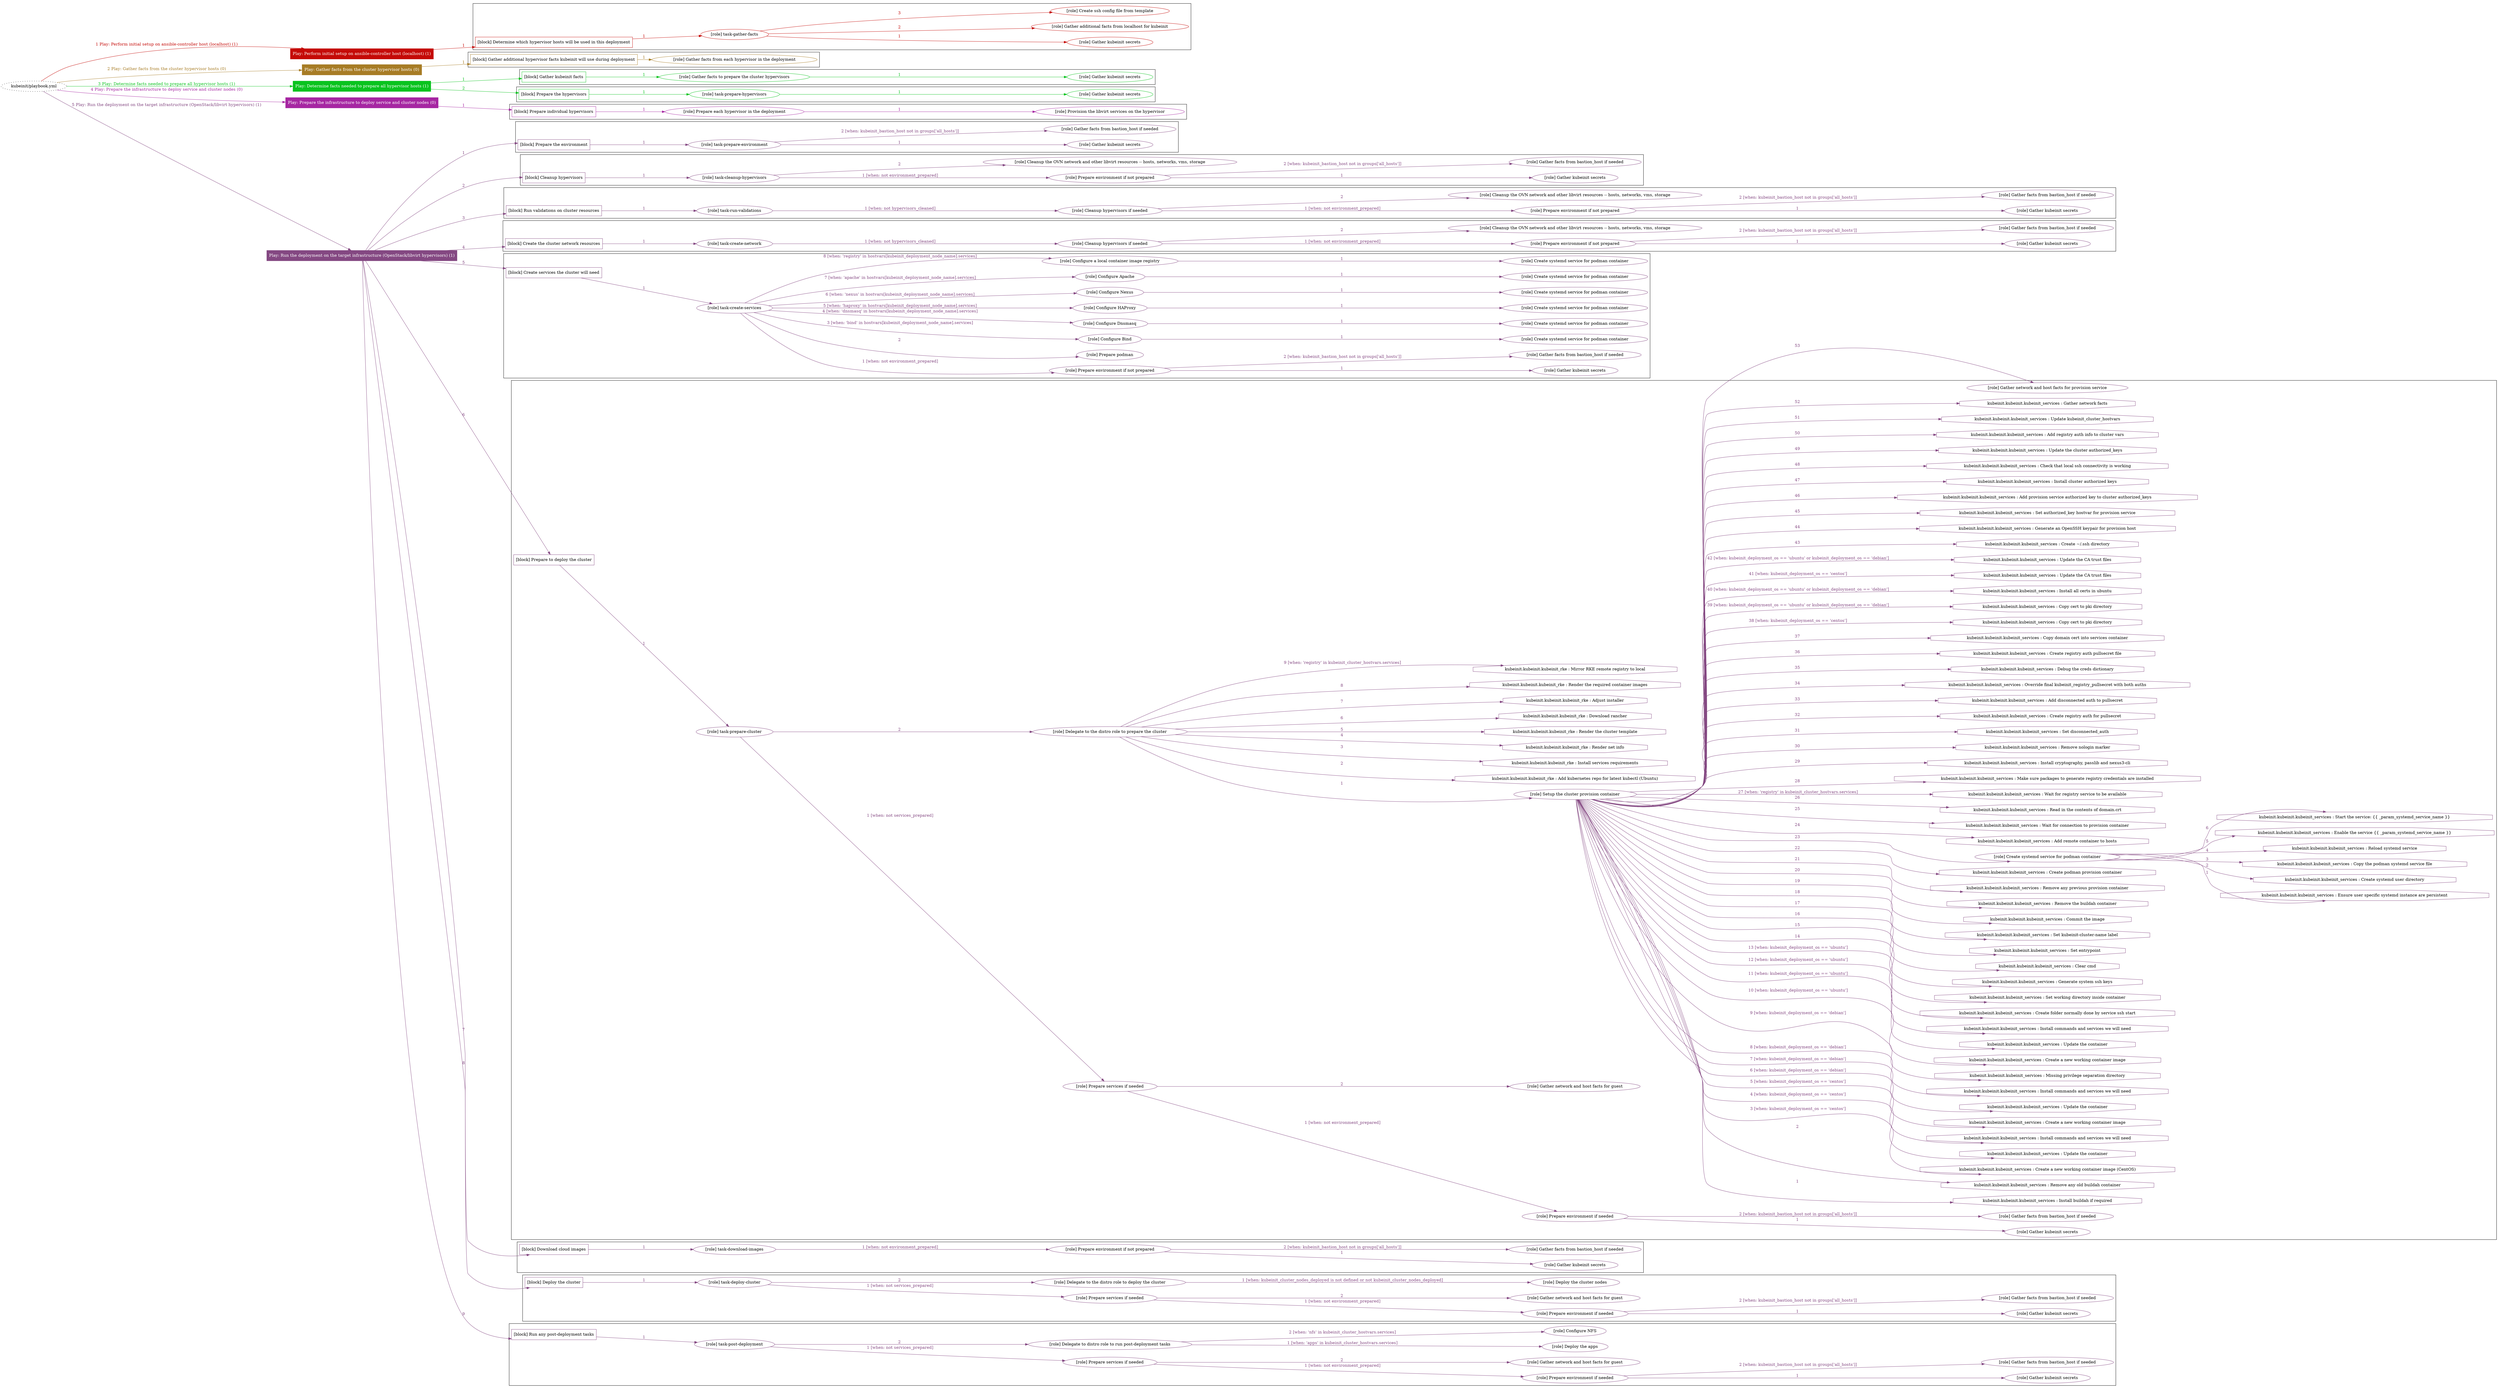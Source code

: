 digraph {
	graph [concentrate=true ordering=in rankdir=LR ratio=fill]
	edge [esep=5 sep=10]
	"kubeinit/playbook.yml" [URL="/home/runner/work/kubeinit/kubeinit/kubeinit/playbook.yml" id=playbook_a78bf0ad style=dotted]
	"kubeinit/playbook.yml" -> play_24d6f14e [label="1 Play: Perform initial setup on ansible-controller host (localhost) (1)" color="#c50a07" fontcolor="#c50a07" id=edge_play_24d6f14e labeltooltip="1 Play: Perform initial setup on ansible-controller host (localhost) (1)" tooltip="1 Play: Perform initial setup on ansible-controller host (localhost) (1)"]
	subgraph "Play: Perform initial setup on ansible-controller host (localhost) (1)" {
		play_24d6f14e [label="Play: Perform initial setup on ansible-controller host (localhost) (1)" URL="/home/runner/work/kubeinit/kubeinit/kubeinit/playbook.yml" color="#c50a07" fontcolor="#ffffff" id=play_24d6f14e shape=box style=filled tooltip=localhost]
		play_24d6f14e -> block_62bb04f0 [label=1 color="#c50a07" fontcolor="#c50a07" id=edge_block_62bb04f0 labeltooltip=1 tooltip=1]
		subgraph cluster_block_62bb04f0 {
			block_62bb04f0 [label="[block] Determine which hypervisor hosts will be used in this deployment" URL="/home/runner/work/kubeinit/kubeinit/kubeinit/playbook.yml" color="#c50a07" id=block_62bb04f0 labeltooltip="Determine which hypervisor hosts will be used in this deployment" shape=box tooltip="Determine which hypervisor hosts will be used in this deployment"]
			block_62bb04f0 -> role_22d5f16a [label="1 " color="#c50a07" fontcolor="#c50a07" id=edge_role_22d5f16a labeltooltip="1 " tooltip="1 "]
			subgraph "task-gather-facts" {
				role_22d5f16a [label="[role] task-gather-facts" URL="/home/runner/work/kubeinit/kubeinit/kubeinit/playbook.yml" color="#c50a07" id=role_22d5f16a tooltip="task-gather-facts"]
				role_22d5f16a -> role_77ae49f3 [label="1 " color="#c50a07" fontcolor="#c50a07" id=edge_role_77ae49f3 labeltooltip="1 " tooltip="1 "]
				subgraph "Gather kubeinit secrets" {
					role_77ae49f3 [label="[role] Gather kubeinit secrets" URL="/home/runner/.ansible/collections/ansible_collections/kubeinit/kubeinit/roles/kubeinit_prepare/tasks/build_hypervisors_group.yml" color="#c50a07" id=role_77ae49f3 tooltip="Gather kubeinit secrets"]
				}
				role_22d5f16a -> role_17693d38 [label="2 " color="#c50a07" fontcolor="#c50a07" id=edge_role_17693d38 labeltooltip="2 " tooltip="2 "]
				subgraph "Gather additional facts from localhost for kubeinit" {
					role_17693d38 [label="[role] Gather additional facts from localhost for kubeinit" URL="/home/runner/.ansible/collections/ansible_collections/kubeinit/kubeinit/roles/kubeinit_prepare/tasks/build_hypervisors_group.yml" color="#c50a07" id=role_17693d38 tooltip="Gather additional facts from localhost for kubeinit"]
				}
				role_22d5f16a -> role_fc122cd3 [label="3 " color="#c50a07" fontcolor="#c50a07" id=edge_role_fc122cd3 labeltooltip="3 " tooltip="3 "]
				subgraph "Create ssh config file from template" {
					role_fc122cd3 [label="[role] Create ssh config file from template" URL="/home/runner/.ansible/collections/ansible_collections/kubeinit/kubeinit/roles/kubeinit_prepare/tasks/build_hypervisors_group.yml" color="#c50a07" id=role_fc122cd3 tooltip="Create ssh config file from template"]
				}
			}
		}
	}
	"kubeinit/playbook.yml" -> play_09665331 [label="2 Play: Gather facts from the cluster hypervisor hosts (0)" color="#a77c25" fontcolor="#a77c25" id=edge_play_09665331 labeltooltip="2 Play: Gather facts from the cluster hypervisor hosts (0)" tooltip="2 Play: Gather facts from the cluster hypervisor hosts (0)"]
	subgraph "Play: Gather facts from the cluster hypervisor hosts (0)" {
		play_09665331 [label="Play: Gather facts from the cluster hypervisor hosts (0)" URL="/home/runner/work/kubeinit/kubeinit/kubeinit/playbook.yml" color="#a77c25" fontcolor="#ffffff" id=play_09665331 shape=box style=filled tooltip="Play: Gather facts from the cluster hypervisor hosts (0)"]
		play_09665331 -> block_24149da5 [label=1 color="#a77c25" fontcolor="#a77c25" id=edge_block_24149da5 labeltooltip=1 tooltip=1]
		subgraph cluster_block_24149da5 {
			block_24149da5 [label="[block] Gather additional hypervisor facts kubeinit will use during deployment" URL="/home/runner/work/kubeinit/kubeinit/kubeinit/playbook.yml" color="#a77c25" id=block_24149da5 labeltooltip="Gather additional hypervisor facts kubeinit will use during deployment" shape=box tooltip="Gather additional hypervisor facts kubeinit will use during deployment"]
			block_24149da5 -> role_b9d3118c [label="1 " color="#a77c25" fontcolor="#a77c25" id=edge_role_b9d3118c labeltooltip="1 " tooltip="1 "]
			subgraph "Gather facts from each hypervisor in the deployment" {
				role_b9d3118c [label="[role] Gather facts from each hypervisor in the deployment" URL="/home/runner/work/kubeinit/kubeinit/kubeinit/playbook.yml" color="#a77c25" id=role_b9d3118c tooltip="Gather facts from each hypervisor in the deployment"]
			}
		}
	}
	"kubeinit/playbook.yml" -> play_ff44a309 [label="3 Play: Determine facts needed to prepare all hypervisor hosts (1)" color="#09c31e" fontcolor="#09c31e" id=edge_play_ff44a309 labeltooltip="3 Play: Determine facts needed to prepare all hypervisor hosts (1)" tooltip="3 Play: Determine facts needed to prepare all hypervisor hosts (1)"]
	subgraph "Play: Determine facts needed to prepare all hypervisor hosts (1)" {
		play_ff44a309 [label="Play: Determine facts needed to prepare all hypervisor hosts (1)" URL="/home/runner/work/kubeinit/kubeinit/kubeinit/playbook.yml" color="#09c31e" fontcolor="#ffffff" id=play_ff44a309 shape=box style=filled tooltip=localhost]
		play_ff44a309 -> block_4e2da67b [label=1 color="#09c31e" fontcolor="#09c31e" id=edge_block_4e2da67b labeltooltip=1 tooltip=1]
		subgraph cluster_block_4e2da67b {
			block_4e2da67b [label="[block] Gather kubeinit facts" URL="/home/runner/work/kubeinit/kubeinit/kubeinit/playbook.yml" color="#09c31e" id=block_4e2da67b labeltooltip="Gather kubeinit facts" shape=box tooltip="Gather kubeinit facts"]
			block_4e2da67b -> role_0541d2a3 [label="1 " color="#09c31e" fontcolor="#09c31e" id=edge_role_0541d2a3 labeltooltip="1 " tooltip="1 "]
			subgraph "Gather facts to prepare the cluster hypervisors" {
				role_0541d2a3 [label="[role] Gather facts to prepare the cluster hypervisors" URL="/home/runner/work/kubeinit/kubeinit/kubeinit/playbook.yml" color="#09c31e" id=role_0541d2a3 tooltip="Gather facts to prepare the cluster hypervisors"]
				role_0541d2a3 -> role_d2323fcc [label="1 " color="#09c31e" fontcolor="#09c31e" id=edge_role_d2323fcc labeltooltip="1 " tooltip="1 "]
				subgraph "Gather kubeinit secrets" {
					role_d2323fcc [label="[role] Gather kubeinit secrets" URL="/home/runner/.ansible/collections/ansible_collections/kubeinit/kubeinit/roles/kubeinit_prepare/tasks/gather_kubeinit_facts.yml" color="#09c31e" id=role_d2323fcc tooltip="Gather kubeinit secrets"]
				}
			}
		}
		play_ff44a309 -> block_7be24394 [label=2 color="#09c31e" fontcolor="#09c31e" id=edge_block_7be24394 labeltooltip=2 tooltip=2]
		subgraph cluster_block_7be24394 {
			block_7be24394 [label="[block] Prepare the hypervisors" URL="/home/runner/work/kubeinit/kubeinit/kubeinit/playbook.yml" color="#09c31e" id=block_7be24394 labeltooltip="Prepare the hypervisors" shape=box tooltip="Prepare the hypervisors"]
			block_7be24394 -> role_c806e936 [label="1 " color="#09c31e" fontcolor="#09c31e" id=edge_role_c806e936 labeltooltip="1 " tooltip="1 "]
			subgraph "task-prepare-hypervisors" {
				role_c806e936 [label="[role] task-prepare-hypervisors" URL="/home/runner/work/kubeinit/kubeinit/kubeinit/playbook.yml" color="#09c31e" id=role_c806e936 tooltip="task-prepare-hypervisors"]
				role_c806e936 -> role_060dae9c [label="1 " color="#09c31e" fontcolor="#09c31e" id=edge_role_060dae9c labeltooltip="1 " tooltip="1 "]
				subgraph "Gather kubeinit secrets" {
					role_060dae9c [label="[role] Gather kubeinit secrets" URL="/home/runner/.ansible/collections/ansible_collections/kubeinit/kubeinit/roles/kubeinit_prepare/tasks/gather_kubeinit_facts.yml" color="#09c31e" id=role_060dae9c tooltip="Gather kubeinit secrets"]
				}
			}
		}
	}
	"kubeinit/playbook.yml" -> play_ca661920 [label="4 Play: Prepare the infrastructure to deploy service and cluster nodes (0)" color="#a626a2" fontcolor="#a626a2" id=edge_play_ca661920 labeltooltip="4 Play: Prepare the infrastructure to deploy service and cluster nodes (0)" tooltip="4 Play: Prepare the infrastructure to deploy service and cluster nodes (0)"]
	subgraph "Play: Prepare the infrastructure to deploy service and cluster nodes (0)" {
		play_ca661920 [label="Play: Prepare the infrastructure to deploy service and cluster nodes (0)" URL="/home/runner/work/kubeinit/kubeinit/kubeinit/playbook.yml" color="#a626a2" fontcolor="#ffffff" id=play_ca661920 shape=box style=filled tooltip="Play: Prepare the infrastructure to deploy service and cluster nodes (0)"]
		play_ca661920 -> block_351d5a37 [label=1 color="#a626a2" fontcolor="#a626a2" id=edge_block_351d5a37 labeltooltip=1 tooltip=1]
		subgraph cluster_block_351d5a37 {
			block_351d5a37 [label="[block] Prepare individual hypervisors" URL="/home/runner/work/kubeinit/kubeinit/kubeinit/playbook.yml" color="#a626a2" id=block_351d5a37 labeltooltip="Prepare individual hypervisors" shape=box tooltip="Prepare individual hypervisors"]
			block_351d5a37 -> role_485987a3 [label="1 " color="#a626a2" fontcolor="#a626a2" id=edge_role_485987a3 labeltooltip="1 " tooltip="1 "]
			subgraph "Prepare each hypervisor in the deployment" {
				role_485987a3 [label="[role] Prepare each hypervisor in the deployment" URL="/home/runner/work/kubeinit/kubeinit/kubeinit/playbook.yml" color="#a626a2" id=role_485987a3 tooltip="Prepare each hypervisor in the deployment"]
				role_485987a3 -> role_299a305b [label="1 " color="#a626a2" fontcolor="#a626a2" id=edge_role_299a305b labeltooltip="1 " tooltip="1 "]
				subgraph "Provision the libvirt services on the hypervisor" {
					role_299a305b [label="[role] Provision the libvirt services on the hypervisor" URL="/home/runner/.ansible/collections/ansible_collections/kubeinit/kubeinit/roles/kubeinit_prepare/tasks/prepare_hypervisor.yml" color="#a626a2" id=role_299a305b tooltip="Provision the libvirt services on the hypervisor"]
				}
			}
		}
	}
	"kubeinit/playbook.yml" -> play_81074542 [label="5 Play: Run the deployment on the target infrastructure (OpenStack/libvirt hypervisors) (1)" color="#844882" fontcolor="#844882" id=edge_play_81074542 labeltooltip="5 Play: Run the deployment on the target infrastructure (OpenStack/libvirt hypervisors) (1)" tooltip="5 Play: Run the deployment on the target infrastructure (OpenStack/libvirt hypervisors) (1)"]
	subgraph "Play: Run the deployment on the target infrastructure (OpenStack/libvirt hypervisors) (1)" {
		play_81074542 [label="Play: Run the deployment on the target infrastructure (OpenStack/libvirt hypervisors) (1)" URL="/home/runner/work/kubeinit/kubeinit/kubeinit/playbook.yml" color="#844882" fontcolor="#ffffff" id=play_81074542 shape=box style=filled tooltip=localhost]
		play_81074542 -> block_c6ff734a [label=1 color="#844882" fontcolor="#844882" id=edge_block_c6ff734a labeltooltip=1 tooltip=1]
		subgraph cluster_block_c6ff734a {
			block_c6ff734a [label="[block] Prepare the environment" URL="/home/runner/work/kubeinit/kubeinit/kubeinit/playbook.yml" color="#844882" id=block_c6ff734a labeltooltip="Prepare the environment" shape=box tooltip="Prepare the environment"]
			block_c6ff734a -> role_742f0f49 [label="1 " color="#844882" fontcolor="#844882" id=edge_role_742f0f49 labeltooltip="1 " tooltip="1 "]
			subgraph "task-prepare-environment" {
				role_742f0f49 [label="[role] task-prepare-environment" URL="/home/runner/work/kubeinit/kubeinit/kubeinit/playbook.yml" color="#844882" id=role_742f0f49 tooltip="task-prepare-environment"]
				role_742f0f49 -> role_3768c14b [label="1 " color="#844882" fontcolor="#844882" id=edge_role_3768c14b labeltooltip="1 " tooltip="1 "]
				subgraph "Gather kubeinit secrets" {
					role_3768c14b [label="[role] Gather kubeinit secrets" URL="/home/runner/.ansible/collections/ansible_collections/kubeinit/kubeinit/roles/kubeinit_prepare/tasks/gather_kubeinit_facts.yml" color="#844882" id=role_3768c14b tooltip="Gather kubeinit secrets"]
				}
				role_742f0f49 -> role_f9f052fd [label="2 [when: kubeinit_bastion_host not in groups['all_hosts']]" color="#844882" fontcolor="#844882" id=edge_role_f9f052fd labeltooltip="2 [when: kubeinit_bastion_host not in groups['all_hosts']]" tooltip="2 [when: kubeinit_bastion_host not in groups['all_hosts']]"]
				subgraph "Gather facts from bastion_host if needed" {
					role_f9f052fd [label="[role] Gather facts from bastion_host if needed" URL="/home/runner/.ansible/collections/ansible_collections/kubeinit/kubeinit/roles/kubeinit_prepare/tasks/main.yml" color="#844882" id=role_f9f052fd tooltip="Gather facts from bastion_host if needed"]
				}
			}
		}
		play_81074542 -> block_d5b3669e [label=2 color="#844882" fontcolor="#844882" id=edge_block_d5b3669e labeltooltip=2 tooltip=2]
		subgraph cluster_block_d5b3669e {
			block_d5b3669e [label="[block] Cleanup hypervisors" URL="/home/runner/work/kubeinit/kubeinit/kubeinit/playbook.yml" color="#844882" id=block_d5b3669e labeltooltip="Cleanup hypervisors" shape=box tooltip="Cleanup hypervisors"]
			block_d5b3669e -> role_d11d141b [label="1 " color="#844882" fontcolor="#844882" id=edge_role_d11d141b labeltooltip="1 " tooltip="1 "]
			subgraph "task-cleanup-hypervisors" {
				role_d11d141b [label="[role] task-cleanup-hypervisors" URL="/home/runner/work/kubeinit/kubeinit/kubeinit/playbook.yml" color="#844882" id=role_d11d141b tooltip="task-cleanup-hypervisors"]
				role_d11d141b -> role_95ebbf5e [label="1 [when: not environment_prepared]" color="#844882" fontcolor="#844882" id=edge_role_95ebbf5e labeltooltip="1 [when: not environment_prepared]" tooltip="1 [when: not environment_prepared]"]
				subgraph "Prepare environment if not prepared" {
					role_95ebbf5e [label="[role] Prepare environment if not prepared" URL="/home/runner/.ansible/collections/ansible_collections/kubeinit/kubeinit/roles/kubeinit_libvirt/tasks/cleanup_hypervisors.yml" color="#844882" id=role_95ebbf5e tooltip="Prepare environment if not prepared"]
					role_95ebbf5e -> role_97200869 [label="1 " color="#844882" fontcolor="#844882" id=edge_role_97200869 labeltooltip="1 " tooltip="1 "]
					subgraph "Gather kubeinit secrets" {
						role_97200869 [label="[role] Gather kubeinit secrets" URL="/home/runner/.ansible/collections/ansible_collections/kubeinit/kubeinit/roles/kubeinit_prepare/tasks/gather_kubeinit_facts.yml" color="#844882" id=role_97200869 tooltip="Gather kubeinit secrets"]
					}
					role_95ebbf5e -> role_e1ab0a94 [label="2 [when: kubeinit_bastion_host not in groups['all_hosts']]" color="#844882" fontcolor="#844882" id=edge_role_e1ab0a94 labeltooltip="2 [when: kubeinit_bastion_host not in groups['all_hosts']]" tooltip="2 [when: kubeinit_bastion_host not in groups['all_hosts']]"]
					subgraph "Gather facts from bastion_host if needed" {
						role_e1ab0a94 [label="[role] Gather facts from bastion_host if needed" URL="/home/runner/.ansible/collections/ansible_collections/kubeinit/kubeinit/roles/kubeinit_prepare/tasks/main.yml" color="#844882" id=role_e1ab0a94 tooltip="Gather facts from bastion_host if needed"]
					}
				}
				role_d11d141b -> role_d42d2a95 [label="2 " color="#844882" fontcolor="#844882" id=edge_role_d42d2a95 labeltooltip="2 " tooltip="2 "]
				subgraph "Cleanup the OVN network and other libvirt resources -- hosts, networks, vms, storage" {
					role_d42d2a95 [label="[role] Cleanup the OVN network and other libvirt resources -- hosts, networks, vms, storage" URL="/home/runner/.ansible/collections/ansible_collections/kubeinit/kubeinit/roles/kubeinit_libvirt/tasks/cleanup_hypervisors.yml" color="#844882" id=role_d42d2a95 tooltip="Cleanup the OVN network and other libvirt resources -- hosts, networks, vms, storage"]
				}
			}
		}
		play_81074542 -> block_2a18b2f6 [label=3 color="#844882" fontcolor="#844882" id=edge_block_2a18b2f6 labeltooltip=3 tooltip=3]
		subgraph cluster_block_2a18b2f6 {
			block_2a18b2f6 [label="[block] Run validations on cluster resources" URL="/home/runner/work/kubeinit/kubeinit/kubeinit/playbook.yml" color="#844882" id=block_2a18b2f6 labeltooltip="Run validations on cluster resources" shape=box tooltip="Run validations on cluster resources"]
			block_2a18b2f6 -> role_a3e61a94 [label="1 " color="#844882" fontcolor="#844882" id=edge_role_a3e61a94 labeltooltip="1 " tooltip="1 "]
			subgraph "task-run-validations" {
				role_a3e61a94 [label="[role] task-run-validations" URL="/home/runner/work/kubeinit/kubeinit/kubeinit/playbook.yml" color="#844882" id=role_a3e61a94 tooltip="task-run-validations"]
				role_a3e61a94 -> role_f6f9bc5f [label="1 [when: not hypervisors_cleaned]" color="#844882" fontcolor="#844882" id=edge_role_f6f9bc5f labeltooltip="1 [when: not hypervisors_cleaned]" tooltip="1 [when: not hypervisors_cleaned]"]
				subgraph "Cleanup hypervisors if needed" {
					role_f6f9bc5f [label="[role] Cleanup hypervisors if needed" URL="/home/runner/.ansible/collections/ansible_collections/kubeinit/kubeinit/roles/kubeinit_validations/tasks/main.yml" color="#844882" id=role_f6f9bc5f tooltip="Cleanup hypervisors if needed"]
					role_f6f9bc5f -> role_cae533e4 [label="1 [when: not environment_prepared]" color="#844882" fontcolor="#844882" id=edge_role_cae533e4 labeltooltip="1 [when: not environment_prepared]" tooltip="1 [when: not environment_prepared]"]
					subgraph "Prepare environment if not prepared" {
						role_cae533e4 [label="[role] Prepare environment if not prepared" URL="/home/runner/.ansible/collections/ansible_collections/kubeinit/kubeinit/roles/kubeinit_libvirt/tasks/cleanup_hypervisors.yml" color="#844882" id=role_cae533e4 tooltip="Prepare environment if not prepared"]
						role_cae533e4 -> role_12cb0631 [label="1 " color="#844882" fontcolor="#844882" id=edge_role_12cb0631 labeltooltip="1 " tooltip="1 "]
						subgraph "Gather kubeinit secrets" {
							role_12cb0631 [label="[role] Gather kubeinit secrets" URL="/home/runner/.ansible/collections/ansible_collections/kubeinit/kubeinit/roles/kubeinit_prepare/tasks/gather_kubeinit_facts.yml" color="#844882" id=role_12cb0631 tooltip="Gather kubeinit secrets"]
						}
						role_cae533e4 -> role_72332d54 [label="2 [when: kubeinit_bastion_host not in groups['all_hosts']]" color="#844882" fontcolor="#844882" id=edge_role_72332d54 labeltooltip="2 [when: kubeinit_bastion_host not in groups['all_hosts']]" tooltip="2 [when: kubeinit_bastion_host not in groups['all_hosts']]"]
						subgraph "Gather facts from bastion_host if needed" {
							role_72332d54 [label="[role] Gather facts from bastion_host if needed" URL="/home/runner/.ansible/collections/ansible_collections/kubeinit/kubeinit/roles/kubeinit_prepare/tasks/main.yml" color="#844882" id=role_72332d54 tooltip="Gather facts from bastion_host if needed"]
						}
					}
					role_f6f9bc5f -> role_7c1e03c1 [label="2 " color="#844882" fontcolor="#844882" id=edge_role_7c1e03c1 labeltooltip="2 " tooltip="2 "]
					subgraph "Cleanup the OVN network and other libvirt resources -- hosts, networks, vms, storage" {
						role_7c1e03c1 [label="[role] Cleanup the OVN network and other libvirt resources -- hosts, networks, vms, storage" URL="/home/runner/.ansible/collections/ansible_collections/kubeinit/kubeinit/roles/kubeinit_libvirt/tasks/cleanup_hypervisors.yml" color="#844882" id=role_7c1e03c1 tooltip="Cleanup the OVN network and other libvirt resources -- hosts, networks, vms, storage"]
					}
				}
			}
		}
		play_81074542 -> block_c87e79fc [label=4 color="#844882" fontcolor="#844882" id=edge_block_c87e79fc labeltooltip=4 tooltip=4]
		subgraph cluster_block_c87e79fc {
			block_c87e79fc [label="[block] Create the cluster network resources" URL="/home/runner/work/kubeinit/kubeinit/kubeinit/playbook.yml" color="#844882" id=block_c87e79fc labeltooltip="Create the cluster network resources" shape=box tooltip="Create the cluster network resources"]
			block_c87e79fc -> role_e80a50fb [label="1 " color="#844882" fontcolor="#844882" id=edge_role_e80a50fb labeltooltip="1 " tooltip="1 "]
			subgraph "task-create-network" {
				role_e80a50fb [label="[role] task-create-network" URL="/home/runner/work/kubeinit/kubeinit/kubeinit/playbook.yml" color="#844882" id=role_e80a50fb tooltip="task-create-network"]
				role_e80a50fb -> role_7eaa9e6d [label="1 [when: not hypervisors_cleaned]" color="#844882" fontcolor="#844882" id=edge_role_7eaa9e6d labeltooltip="1 [when: not hypervisors_cleaned]" tooltip="1 [when: not hypervisors_cleaned]"]
				subgraph "Cleanup hypervisors if needed" {
					role_7eaa9e6d [label="[role] Cleanup hypervisors if needed" URL="/home/runner/.ansible/collections/ansible_collections/kubeinit/kubeinit/roles/kubeinit_libvirt/tasks/create_network.yml" color="#844882" id=role_7eaa9e6d tooltip="Cleanup hypervisors if needed"]
					role_7eaa9e6d -> role_0db60203 [label="1 [when: not environment_prepared]" color="#844882" fontcolor="#844882" id=edge_role_0db60203 labeltooltip="1 [when: not environment_prepared]" tooltip="1 [when: not environment_prepared]"]
					subgraph "Prepare environment if not prepared" {
						role_0db60203 [label="[role] Prepare environment if not prepared" URL="/home/runner/.ansible/collections/ansible_collections/kubeinit/kubeinit/roles/kubeinit_libvirt/tasks/cleanup_hypervisors.yml" color="#844882" id=role_0db60203 tooltip="Prepare environment if not prepared"]
						role_0db60203 -> role_4efe3bf7 [label="1 " color="#844882" fontcolor="#844882" id=edge_role_4efe3bf7 labeltooltip="1 " tooltip="1 "]
						subgraph "Gather kubeinit secrets" {
							role_4efe3bf7 [label="[role] Gather kubeinit secrets" URL="/home/runner/.ansible/collections/ansible_collections/kubeinit/kubeinit/roles/kubeinit_prepare/tasks/gather_kubeinit_facts.yml" color="#844882" id=role_4efe3bf7 tooltip="Gather kubeinit secrets"]
						}
						role_0db60203 -> role_c314d2f3 [label="2 [when: kubeinit_bastion_host not in groups['all_hosts']]" color="#844882" fontcolor="#844882" id=edge_role_c314d2f3 labeltooltip="2 [when: kubeinit_bastion_host not in groups['all_hosts']]" tooltip="2 [when: kubeinit_bastion_host not in groups['all_hosts']]"]
						subgraph "Gather facts from bastion_host if needed" {
							role_c314d2f3 [label="[role] Gather facts from bastion_host if needed" URL="/home/runner/.ansible/collections/ansible_collections/kubeinit/kubeinit/roles/kubeinit_prepare/tasks/main.yml" color="#844882" id=role_c314d2f3 tooltip="Gather facts from bastion_host if needed"]
						}
					}
					role_7eaa9e6d -> role_f4b55932 [label="2 " color="#844882" fontcolor="#844882" id=edge_role_f4b55932 labeltooltip="2 " tooltip="2 "]
					subgraph "Cleanup the OVN network and other libvirt resources -- hosts, networks, vms, storage" {
						role_f4b55932 [label="[role] Cleanup the OVN network and other libvirt resources -- hosts, networks, vms, storage" URL="/home/runner/.ansible/collections/ansible_collections/kubeinit/kubeinit/roles/kubeinit_libvirt/tasks/cleanup_hypervisors.yml" color="#844882" id=role_f4b55932 tooltip="Cleanup the OVN network and other libvirt resources -- hosts, networks, vms, storage"]
					}
				}
			}
		}
		play_81074542 -> block_e83a33d0 [label=5 color="#844882" fontcolor="#844882" id=edge_block_e83a33d0 labeltooltip=5 tooltip=5]
		subgraph cluster_block_e83a33d0 {
			block_e83a33d0 [label="[block] Create services the cluster will need" URL="/home/runner/work/kubeinit/kubeinit/kubeinit/playbook.yml" color="#844882" id=block_e83a33d0 labeltooltip="Create services the cluster will need" shape=box tooltip="Create services the cluster will need"]
			block_e83a33d0 -> role_9c8f26c7 [label="1 " color="#844882" fontcolor="#844882" id=edge_role_9c8f26c7 labeltooltip="1 " tooltip="1 "]
			subgraph "task-create-services" {
				role_9c8f26c7 [label="[role] task-create-services" URL="/home/runner/work/kubeinit/kubeinit/kubeinit/playbook.yml" color="#844882" id=role_9c8f26c7 tooltip="task-create-services"]
				role_9c8f26c7 -> role_e2813aac [label="1 [when: not environment_prepared]" color="#844882" fontcolor="#844882" id=edge_role_e2813aac labeltooltip="1 [when: not environment_prepared]" tooltip="1 [when: not environment_prepared]"]
				subgraph "Prepare environment if not prepared" {
					role_e2813aac [label="[role] Prepare environment if not prepared" URL="/home/runner/.ansible/collections/ansible_collections/kubeinit/kubeinit/roles/kubeinit_services/tasks/main.yml" color="#844882" id=role_e2813aac tooltip="Prepare environment if not prepared"]
					role_e2813aac -> role_931e597b [label="1 " color="#844882" fontcolor="#844882" id=edge_role_931e597b labeltooltip="1 " tooltip="1 "]
					subgraph "Gather kubeinit secrets" {
						role_931e597b [label="[role] Gather kubeinit secrets" URL="/home/runner/.ansible/collections/ansible_collections/kubeinit/kubeinit/roles/kubeinit_prepare/tasks/gather_kubeinit_facts.yml" color="#844882" id=role_931e597b tooltip="Gather kubeinit secrets"]
					}
					role_e2813aac -> role_67c831c0 [label="2 [when: kubeinit_bastion_host not in groups['all_hosts']]" color="#844882" fontcolor="#844882" id=edge_role_67c831c0 labeltooltip="2 [when: kubeinit_bastion_host not in groups['all_hosts']]" tooltip="2 [when: kubeinit_bastion_host not in groups['all_hosts']]"]
					subgraph "Gather facts from bastion_host if needed" {
						role_67c831c0 [label="[role] Gather facts from bastion_host if needed" URL="/home/runner/.ansible/collections/ansible_collections/kubeinit/kubeinit/roles/kubeinit_prepare/tasks/main.yml" color="#844882" id=role_67c831c0 tooltip="Gather facts from bastion_host if needed"]
					}
				}
				role_9c8f26c7 -> role_2ec5328e [label="2 " color="#844882" fontcolor="#844882" id=edge_role_2ec5328e labeltooltip="2 " tooltip="2 "]
				subgraph "Prepare podman" {
					role_2ec5328e [label="[role] Prepare podman" URL="/home/runner/.ansible/collections/ansible_collections/kubeinit/kubeinit/roles/kubeinit_services/tasks/00_create_service_pod.yml" color="#844882" id=role_2ec5328e tooltip="Prepare podman"]
				}
				role_9c8f26c7 -> role_7d5692da [label="3 [when: 'bind' in hostvars[kubeinit_deployment_node_name].services]" color="#844882" fontcolor="#844882" id=edge_role_7d5692da labeltooltip="3 [when: 'bind' in hostvars[kubeinit_deployment_node_name].services]" tooltip="3 [when: 'bind' in hostvars[kubeinit_deployment_node_name].services]"]
				subgraph "Configure Bind" {
					role_7d5692da [label="[role] Configure Bind" URL="/home/runner/.ansible/collections/ansible_collections/kubeinit/kubeinit/roles/kubeinit_services/tasks/start_services_containers.yml" color="#844882" id=role_7d5692da tooltip="Configure Bind"]
					role_7d5692da -> role_888fb4d5 [label="1 " color="#844882" fontcolor="#844882" id=edge_role_888fb4d5 labeltooltip="1 " tooltip="1 "]
					subgraph "Create systemd service for podman container" {
						role_888fb4d5 [label="[role] Create systemd service for podman container" URL="/home/runner/.ansible/collections/ansible_collections/kubeinit/kubeinit/roles/kubeinit_bind/tasks/main.yml" color="#844882" id=role_888fb4d5 tooltip="Create systemd service for podman container"]
					}
				}
				role_9c8f26c7 -> role_59690928 [label="4 [when: 'dnsmasq' in hostvars[kubeinit_deployment_node_name].services]" color="#844882" fontcolor="#844882" id=edge_role_59690928 labeltooltip="4 [when: 'dnsmasq' in hostvars[kubeinit_deployment_node_name].services]" tooltip="4 [when: 'dnsmasq' in hostvars[kubeinit_deployment_node_name].services]"]
				subgraph "Configure Dnsmasq" {
					role_59690928 [label="[role] Configure Dnsmasq" URL="/home/runner/.ansible/collections/ansible_collections/kubeinit/kubeinit/roles/kubeinit_services/tasks/start_services_containers.yml" color="#844882" id=role_59690928 tooltip="Configure Dnsmasq"]
					role_59690928 -> role_2f802d46 [label="1 " color="#844882" fontcolor="#844882" id=edge_role_2f802d46 labeltooltip="1 " tooltip="1 "]
					subgraph "Create systemd service for podman container" {
						role_2f802d46 [label="[role] Create systemd service for podman container" URL="/home/runner/.ansible/collections/ansible_collections/kubeinit/kubeinit/roles/kubeinit_dnsmasq/tasks/main.yml" color="#844882" id=role_2f802d46 tooltip="Create systemd service for podman container"]
					}
				}
				role_9c8f26c7 -> role_91e40912 [label="5 [when: 'haproxy' in hostvars[kubeinit_deployment_node_name].services]" color="#844882" fontcolor="#844882" id=edge_role_91e40912 labeltooltip="5 [when: 'haproxy' in hostvars[kubeinit_deployment_node_name].services]" tooltip="5 [when: 'haproxy' in hostvars[kubeinit_deployment_node_name].services]"]
				subgraph "Configure HAProxy" {
					role_91e40912 [label="[role] Configure HAProxy" URL="/home/runner/.ansible/collections/ansible_collections/kubeinit/kubeinit/roles/kubeinit_services/tasks/start_services_containers.yml" color="#844882" id=role_91e40912 tooltip="Configure HAProxy"]
					role_91e40912 -> role_c10c3ef1 [label="1 " color="#844882" fontcolor="#844882" id=edge_role_c10c3ef1 labeltooltip="1 " tooltip="1 "]
					subgraph "Create systemd service for podman container" {
						role_c10c3ef1 [label="[role] Create systemd service for podman container" URL="/home/runner/.ansible/collections/ansible_collections/kubeinit/kubeinit/roles/kubeinit_haproxy/tasks/main.yml" color="#844882" id=role_c10c3ef1 tooltip="Create systemd service for podman container"]
					}
				}
				role_9c8f26c7 -> role_141b35f4 [label="6 [when: 'nexus' in hostvars[kubeinit_deployment_node_name].services]" color="#844882" fontcolor="#844882" id=edge_role_141b35f4 labeltooltip="6 [when: 'nexus' in hostvars[kubeinit_deployment_node_name].services]" tooltip="6 [when: 'nexus' in hostvars[kubeinit_deployment_node_name].services]"]
				subgraph "Configure Nexus" {
					role_141b35f4 [label="[role] Configure Nexus" URL="/home/runner/.ansible/collections/ansible_collections/kubeinit/kubeinit/roles/kubeinit_services/tasks/start_services_containers.yml" color="#844882" id=role_141b35f4 tooltip="Configure Nexus"]
					role_141b35f4 -> role_ccac2446 [label="1 " color="#844882" fontcolor="#844882" id=edge_role_ccac2446 labeltooltip="1 " tooltip="1 "]
					subgraph "Create systemd service for podman container" {
						role_ccac2446 [label="[role] Create systemd service for podman container" URL="/home/runner/.ansible/collections/ansible_collections/kubeinit/kubeinit/roles/kubeinit_nexus/tasks/main.yml" color="#844882" id=role_ccac2446 tooltip="Create systemd service for podman container"]
					}
				}
				role_9c8f26c7 -> role_5c05471b [label="7 [when: 'apache' in hostvars[kubeinit_deployment_node_name].services]" color="#844882" fontcolor="#844882" id=edge_role_5c05471b labeltooltip="7 [when: 'apache' in hostvars[kubeinit_deployment_node_name].services]" tooltip="7 [when: 'apache' in hostvars[kubeinit_deployment_node_name].services]"]
				subgraph "Configure Apache" {
					role_5c05471b [label="[role] Configure Apache" URL="/home/runner/.ansible/collections/ansible_collections/kubeinit/kubeinit/roles/kubeinit_services/tasks/start_services_containers.yml" color="#844882" id=role_5c05471b tooltip="Configure Apache"]
					role_5c05471b -> role_f26fec87 [label="1 " color="#844882" fontcolor="#844882" id=edge_role_f26fec87 labeltooltip="1 " tooltip="1 "]
					subgraph "Create systemd service for podman container" {
						role_f26fec87 [label="[role] Create systemd service for podman container" URL="/home/runner/.ansible/collections/ansible_collections/kubeinit/kubeinit/roles/kubeinit_apache/tasks/main.yml" color="#844882" id=role_f26fec87 tooltip="Create systemd service for podman container"]
					}
				}
				role_9c8f26c7 -> role_0fa1196c [label="8 [when: 'registry' in hostvars[kubeinit_deployment_node_name].services]" color="#844882" fontcolor="#844882" id=edge_role_0fa1196c labeltooltip="8 [when: 'registry' in hostvars[kubeinit_deployment_node_name].services]" tooltip="8 [when: 'registry' in hostvars[kubeinit_deployment_node_name].services]"]
				subgraph "Configure a local container image registry" {
					role_0fa1196c [label="[role] Configure a local container image registry" URL="/home/runner/.ansible/collections/ansible_collections/kubeinit/kubeinit/roles/kubeinit_services/tasks/start_services_containers.yml" color="#844882" id=role_0fa1196c tooltip="Configure a local container image registry"]
					role_0fa1196c -> role_91ccf0dc [label="1 " color="#844882" fontcolor="#844882" id=edge_role_91ccf0dc labeltooltip="1 " tooltip="1 "]
					subgraph "Create systemd service for podman container" {
						role_91ccf0dc [label="[role] Create systemd service for podman container" URL="/home/runner/.ansible/collections/ansible_collections/kubeinit/kubeinit/roles/kubeinit_registry/tasks/main.yml" color="#844882" id=role_91ccf0dc tooltip="Create systemd service for podman container"]
					}
				}
			}
		}
		play_81074542 -> block_523e1915 [label=6 color="#844882" fontcolor="#844882" id=edge_block_523e1915 labeltooltip=6 tooltip=6]
		subgraph cluster_block_523e1915 {
			block_523e1915 [label="[block] Prepare to deploy the cluster" URL="/home/runner/work/kubeinit/kubeinit/kubeinit/playbook.yml" color="#844882" id=block_523e1915 labeltooltip="Prepare to deploy the cluster" shape=box tooltip="Prepare to deploy the cluster"]
			block_523e1915 -> role_93bd2cb6 [label="1 " color="#844882" fontcolor="#844882" id=edge_role_93bd2cb6 labeltooltip="1 " tooltip="1 "]
			subgraph "task-prepare-cluster" {
				role_93bd2cb6 [label="[role] task-prepare-cluster" URL="/home/runner/work/kubeinit/kubeinit/kubeinit/playbook.yml" color="#844882" id=role_93bd2cb6 tooltip="task-prepare-cluster"]
				role_93bd2cb6 -> role_4af338c7 [label="1 [when: not services_prepared]" color="#844882" fontcolor="#844882" id=edge_role_4af338c7 labeltooltip="1 [when: not services_prepared]" tooltip="1 [when: not services_prepared]"]
				subgraph "Prepare services if needed" {
					role_4af338c7 [label="[role] Prepare services if needed" URL="/home/runner/.ansible/collections/ansible_collections/kubeinit/kubeinit/roles/kubeinit_prepare/tasks/prepare_cluster.yml" color="#844882" id=role_4af338c7 tooltip="Prepare services if needed"]
					role_4af338c7 -> role_a2c546f7 [label="1 [when: not environment_prepared]" color="#844882" fontcolor="#844882" id=edge_role_a2c546f7 labeltooltip="1 [when: not environment_prepared]" tooltip="1 [when: not environment_prepared]"]
					subgraph "Prepare environment if needed" {
						role_a2c546f7 [label="[role] Prepare environment if needed" URL="/home/runner/.ansible/collections/ansible_collections/kubeinit/kubeinit/roles/kubeinit_services/tasks/prepare_services.yml" color="#844882" id=role_a2c546f7 tooltip="Prepare environment if needed"]
						role_a2c546f7 -> role_75ff9337 [label="1 " color="#844882" fontcolor="#844882" id=edge_role_75ff9337 labeltooltip="1 " tooltip="1 "]
						subgraph "Gather kubeinit secrets" {
							role_75ff9337 [label="[role] Gather kubeinit secrets" URL="/home/runner/.ansible/collections/ansible_collections/kubeinit/kubeinit/roles/kubeinit_prepare/tasks/gather_kubeinit_facts.yml" color="#844882" id=role_75ff9337 tooltip="Gather kubeinit secrets"]
						}
						role_a2c546f7 -> role_316fe3e0 [label="2 [when: kubeinit_bastion_host not in groups['all_hosts']]" color="#844882" fontcolor="#844882" id=edge_role_316fe3e0 labeltooltip="2 [when: kubeinit_bastion_host not in groups['all_hosts']]" tooltip="2 [when: kubeinit_bastion_host not in groups['all_hosts']]"]
						subgraph "Gather facts from bastion_host if needed" {
							role_316fe3e0 [label="[role] Gather facts from bastion_host if needed" URL="/home/runner/.ansible/collections/ansible_collections/kubeinit/kubeinit/roles/kubeinit_prepare/tasks/main.yml" color="#844882" id=role_316fe3e0 tooltip="Gather facts from bastion_host if needed"]
						}
					}
					role_4af338c7 -> role_24d1c15a [label="2 " color="#844882" fontcolor="#844882" id=edge_role_24d1c15a labeltooltip="2 " tooltip="2 "]
					subgraph "Gather network and host facts for guest" {
						role_24d1c15a [label="[role] Gather network and host facts for guest" URL="/home/runner/.ansible/collections/ansible_collections/kubeinit/kubeinit/roles/kubeinit_services/tasks/prepare_services.yml" color="#844882" id=role_24d1c15a tooltip="Gather network and host facts for guest"]
					}
				}
				role_93bd2cb6 -> role_040dad3c [label="2 " color="#844882" fontcolor="#844882" id=edge_role_040dad3c labeltooltip="2 " tooltip="2 "]
				subgraph "Delegate to the distro role to prepare the cluster" {
					role_040dad3c [label="[role] Delegate to the distro role to prepare the cluster" URL="/home/runner/.ansible/collections/ansible_collections/kubeinit/kubeinit/roles/kubeinit_prepare/tasks/prepare_cluster.yml" color="#844882" id=role_040dad3c tooltip="Delegate to the distro role to prepare the cluster"]
					role_040dad3c -> role_b36df046 [label="1 " color="#844882" fontcolor="#844882" id=edge_role_b36df046 labeltooltip="1 " tooltip="1 "]
					subgraph "Setup the cluster provision container" {
						role_b36df046 [label="[role] Setup the cluster provision container" URL="/home/runner/.ansible/collections/ansible_collections/kubeinit/kubeinit/roles/kubeinit_rke/tasks/prepare_cluster.yml" color="#844882" id=role_b36df046 tooltip="Setup the cluster provision container"]
						task_1dd00021 [label="kubeinit.kubeinit.kubeinit_services : Install buildah if required" URL="/home/runner/.ansible/collections/ansible_collections/kubeinit/kubeinit/roles/kubeinit_services/tasks/create_provision_container.yml" color="#844882" id=task_1dd00021 shape=octagon tooltip="kubeinit.kubeinit.kubeinit_services : Install buildah if required"]
						role_b36df046 -> task_1dd00021 [label="1 " color="#844882" fontcolor="#844882" id=edge_task_1dd00021 labeltooltip="1 " tooltip="1 "]
						task_1bd6d626 [label="kubeinit.kubeinit.kubeinit_services : Remove any old buildah container" URL="/home/runner/.ansible/collections/ansible_collections/kubeinit/kubeinit/roles/kubeinit_services/tasks/create_provision_container.yml" color="#844882" id=task_1bd6d626 shape=octagon tooltip="kubeinit.kubeinit.kubeinit_services : Remove any old buildah container"]
						role_b36df046 -> task_1bd6d626 [label="2 " color="#844882" fontcolor="#844882" id=edge_task_1bd6d626 labeltooltip="2 " tooltip="2 "]
						task_f097e7db [label="kubeinit.kubeinit.kubeinit_services : Create a new working container image (CentOS)" URL="/home/runner/.ansible/collections/ansible_collections/kubeinit/kubeinit/roles/kubeinit_services/tasks/create_provision_container.yml" color="#844882" id=task_f097e7db shape=octagon tooltip="kubeinit.kubeinit.kubeinit_services : Create a new working container image (CentOS)"]
						role_b36df046 -> task_f097e7db [label="3 [when: kubeinit_deployment_os == 'centos']" color="#844882" fontcolor="#844882" id=edge_task_f097e7db labeltooltip="3 [when: kubeinit_deployment_os == 'centos']" tooltip="3 [when: kubeinit_deployment_os == 'centos']"]
						task_bc84c815 [label="kubeinit.kubeinit.kubeinit_services : Update the container" URL="/home/runner/.ansible/collections/ansible_collections/kubeinit/kubeinit/roles/kubeinit_services/tasks/create_provision_container.yml" color="#844882" id=task_bc84c815 shape=octagon tooltip="kubeinit.kubeinit.kubeinit_services : Update the container"]
						role_b36df046 -> task_bc84c815 [label="4 [when: kubeinit_deployment_os == 'centos']" color="#844882" fontcolor="#844882" id=edge_task_bc84c815 labeltooltip="4 [when: kubeinit_deployment_os == 'centos']" tooltip="4 [when: kubeinit_deployment_os == 'centos']"]
						task_141d1913 [label="kubeinit.kubeinit.kubeinit_services : Install commands and services we will need" URL="/home/runner/.ansible/collections/ansible_collections/kubeinit/kubeinit/roles/kubeinit_services/tasks/create_provision_container.yml" color="#844882" id=task_141d1913 shape=octagon tooltip="kubeinit.kubeinit.kubeinit_services : Install commands and services we will need"]
						role_b36df046 -> task_141d1913 [label="5 [when: kubeinit_deployment_os == 'centos']" color="#844882" fontcolor="#844882" id=edge_task_141d1913 labeltooltip="5 [when: kubeinit_deployment_os == 'centos']" tooltip="5 [when: kubeinit_deployment_os == 'centos']"]
						task_03053be9 [label="kubeinit.kubeinit.kubeinit_services : Create a new working container image" URL="/home/runner/.ansible/collections/ansible_collections/kubeinit/kubeinit/roles/kubeinit_services/tasks/create_provision_container.yml" color="#844882" id=task_03053be9 shape=octagon tooltip="kubeinit.kubeinit.kubeinit_services : Create a new working container image"]
						role_b36df046 -> task_03053be9 [label="6 [when: kubeinit_deployment_os == 'debian']" color="#844882" fontcolor="#844882" id=edge_task_03053be9 labeltooltip="6 [when: kubeinit_deployment_os == 'debian']" tooltip="6 [when: kubeinit_deployment_os == 'debian']"]
						task_1e6443f7 [label="kubeinit.kubeinit.kubeinit_services : Update the container" URL="/home/runner/.ansible/collections/ansible_collections/kubeinit/kubeinit/roles/kubeinit_services/tasks/create_provision_container.yml" color="#844882" id=task_1e6443f7 shape=octagon tooltip="kubeinit.kubeinit.kubeinit_services : Update the container"]
						role_b36df046 -> task_1e6443f7 [label="7 [when: kubeinit_deployment_os == 'debian']" color="#844882" fontcolor="#844882" id=edge_task_1e6443f7 labeltooltip="7 [when: kubeinit_deployment_os == 'debian']" tooltip="7 [when: kubeinit_deployment_os == 'debian']"]
						task_8186ca9e [label="kubeinit.kubeinit.kubeinit_services : Install commands and services we will need" URL="/home/runner/.ansible/collections/ansible_collections/kubeinit/kubeinit/roles/kubeinit_services/tasks/create_provision_container.yml" color="#844882" id=task_8186ca9e shape=octagon tooltip="kubeinit.kubeinit.kubeinit_services : Install commands and services we will need"]
						role_b36df046 -> task_8186ca9e [label="8 [when: kubeinit_deployment_os == 'debian']" color="#844882" fontcolor="#844882" id=edge_task_8186ca9e labeltooltip="8 [when: kubeinit_deployment_os == 'debian']" tooltip="8 [when: kubeinit_deployment_os == 'debian']"]
						task_23ea00cc [label="kubeinit.kubeinit.kubeinit_services : Missing privilege separation directory" URL="/home/runner/.ansible/collections/ansible_collections/kubeinit/kubeinit/roles/kubeinit_services/tasks/create_provision_container.yml" color="#844882" id=task_23ea00cc shape=octagon tooltip="kubeinit.kubeinit.kubeinit_services : Missing privilege separation directory"]
						role_b36df046 -> task_23ea00cc [label="9 [when: kubeinit_deployment_os == 'debian']" color="#844882" fontcolor="#844882" id=edge_task_23ea00cc labeltooltip="9 [when: kubeinit_deployment_os == 'debian']" tooltip="9 [when: kubeinit_deployment_os == 'debian']"]
						task_07cbab40 [label="kubeinit.kubeinit.kubeinit_services : Create a new working container image" URL="/home/runner/.ansible/collections/ansible_collections/kubeinit/kubeinit/roles/kubeinit_services/tasks/create_provision_container.yml" color="#844882" id=task_07cbab40 shape=octagon tooltip="kubeinit.kubeinit.kubeinit_services : Create a new working container image"]
						role_b36df046 -> task_07cbab40 [label="10 [when: kubeinit_deployment_os == 'ubuntu']" color="#844882" fontcolor="#844882" id=edge_task_07cbab40 labeltooltip="10 [when: kubeinit_deployment_os == 'ubuntu']" tooltip="10 [when: kubeinit_deployment_os == 'ubuntu']"]
						task_08b88351 [label="kubeinit.kubeinit.kubeinit_services : Update the container" URL="/home/runner/.ansible/collections/ansible_collections/kubeinit/kubeinit/roles/kubeinit_services/tasks/create_provision_container.yml" color="#844882" id=task_08b88351 shape=octagon tooltip="kubeinit.kubeinit.kubeinit_services : Update the container"]
						role_b36df046 -> task_08b88351 [label="11 [when: kubeinit_deployment_os == 'ubuntu']" color="#844882" fontcolor="#844882" id=edge_task_08b88351 labeltooltip="11 [when: kubeinit_deployment_os == 'ubuntu']" tooltip="11 [when: kubeinit_deployment_os == 'ubuntu']"]
						task_32daabb5 [label="kubeinit.kubeinit.kubeinit_services : Install commands and services we will need" URL="/home/runner/.ansible/collections/ansible_collections/kubeinit/kubeinit/roles/kubeinit_services/tasks/create_provision_container.yml" color="#844882" id=task_32daabb5 shape=octagon tooltip="kubeinit.kubeinit.kubeinit_services : Install commands and services we will need"]
						role_b36df046 -> task_32daabb5 [label="12 [when: kubeinit_deployment_os == 'ubuntu']" color="#844882" fontcolor="#844882" id=edge_task_32daabb5 labeltooltip="12 [when: kubeinit_deployment_os == 'ubuntu']" tooltip="12 [when: kubeinit_deployment_os == 'ubuntu']"]
						task_76d1f7c4 [label="kubeinit.kubeinit.kubeinit_services : Create folder normally done by service ssh start" URL="/home/runner/.ansible/collections/ansible_collections/kubeinit/kubeinit/roles/kubeinit_services/tasks/create_provision_container.yml" color="#844882" id=task_76d1f7c4 shape=octagon tooltip="kubeinit.kubeinit.kubeinit_services : Create folder normally done by service ssh start"]
						role_b36df046 -> task_76d1f7c4 [label="13 [when: kubeinit_deployment_os == 'ubuntu']" color="#844882" fontcolor="#844882" id=edge_task_76d1f7c4 labeltooltip="13 [when: kubeinit_deployment_os == 'ubuntu']" tooltip="13 [when: kubeinit_deployment_os == 'ubuntu']"]
						task_e515329f [label="kubeinit.kubeinit.kubeinit_services : Set working directory inside container" URL="/home/runner/.ansible/collections/ansible_collections/kubeinit/kubeinit/roles/kubeinit_services/tasks/create_provision_container.yml" color="#844882" id=task_e515329f shape=octagon tooltip="kubeinit.kubeinit.kubeinit_services : Set working directory inside container"]
						role_b36df046 -> task_e515329f [label="14 " color="#844882" fontcolor="#844882" id=edge_task_e515329f labeltooltip="14 " tooltip="14 "]
						task_59eab307 [label="kubeinit.kubeinit.kubeinit_services : Generate system ssh keys" URL="/home/runner/.ansible/collections/ansible_collections/kubeinit/kubeinit/roles/kubeinit_services/tasks/create_provision_container.yml" color="#844882" id=task_59eab307 shape=octagon tooltip="kubeinit.kubeinit.kubeinit_services : Generate system ssh keys"]
						role_b36df046 -> task_59eab307 [label="15 " color="#844882" fontcolor="#844882" id=edge_task_59eab307 labeltooltip="15 " tooltip="15 "]
						task_2bcfef19 [label="kubeinit.kubeinit.kubeinit_services : Clear cmd" URL="/home/runner/.ansible/collections/ansible_collections/kubeinit/kubeinit/roles/kubeinit_services/tasks/create_provision_container.yml" color="#844882" id=task_2bcfef19 shape=octagon tooltip="kubeinit.kubeinit.kubeinit_services : Clear cmd"]
						role_b36df046 -> task_2bcfef19 [label="16 " color="#844882" fontcolor="#844882" id=edge_task_2bcfef19 labeltooltip="16 " tooltip="16 "]
						task_51aa9b81 [label="kubeinit.kubeinit.kubeinit_services : Set entrypoint" URL="/home/runner/.ansible/collections/ansible_collections/kubeinit/kubeinit/roles/kubeinit_services/tasks/create_provision_container.yml" color="#844882" id=task_51aa9b81 shape=octagon tooltip="kubeinit.kubeinit.kubeinit_services : Set entrypoint"]
						role_b36df046 -> task_51aa9b81 [label="17 " color="#844882" fontcolor="#844882" id=edge_task_51aa9b81 labeltooltip="17 " tooltip="17 "]
						task_a4258535 [label="kubeinit.kubeinit.kubeinit_services : Set kubeinit-cluster-name label" URL="/home/runner/.ansible/collections/ansible_collections/kubeinit/kubeinit/roles/kubeinit_services/tasks/create_provision_container.yml" color="#844882" id=task_a4258535 shape=octagon tooltip="kubeinit.kubeinit.kubeinit_services : Set kubeinit-cluster-name label"]
						role_b36df046 -> task_a4258535 [label="18 " color="#844882" fontcolor="#844882" id=edge_task_a4258535 labeltooltip="18 " tooltip="18 "]
						task_9bc9dc2f [label="kubeinit.kubeinit.kubeinit_services : Commit the image" URL="/home/runner/.ansible/collections/ansible_collections/kubeinit/kubeinit/roles/kubeinit_services/tasks/create_provision_container.yml" color="#844882" id=task_9bc9dc2f shape=octagon tooltip="kubeinit.kubeinit.kubeinit_services : Commit the image"]
						role_b36df046 -> task_9bc9dc2f [label="19 " color="#844882" fontcolor="#844882" id=edge_task_9bc9dc2f labeltooltip="19 " tooltip="19 "]
						task_d47601b2 [label="kubeinit.kubeinit.kubeinit_services : Remove the buildah container" URL="/home/runner/.ansible/collections/ansible_collections/kubeinit/kubeinit/roles/kubeinit_services/tasks/create_provision_container.yml" color="#844882" id=task_d47601b2 shape=octagon tooltip="kubeinit.kubeinit.kubeinit_services : Remove the buildah container"]
						role_b36df046 -> task_d47601b2 [label="20 " color="#844882" fontcolor="#844882" id=edge_task_d47601b2 labeltooltip="20 " tooltip="20 "]
						task_eb42406f [label="kubeinit.kubeinit.kubeinit_services : Remove any previous provision container" URL="/home/runner/.ansible/collections/ansible_collections/kubeinit/kubeinit/roles/kubeinit_services/tasks/create_provision_container.yml" color="#844882" id=task_eb42406f shape=octagon tooltip="kubeinit.kubeinit.kubeinit_services : Remove any previous provision container"]
						role_b36df046 -> task_eb42406f [label="21 " color="#844882" fontcolor="#844882" id=edge_task_eb42406f labeltooltip="21 " tooltip="21 "]
						task_0bb727c0 [label="kubeinit.kubeinit.kubeinit_services : Create podman provision container" URL="/home/runner/.ansible/collections/ansible_collections/kubeinit/kubeinit/roles/kubeinit_services/tasks/create_provision_container.yml" color="#844882" id=task_0bb727c0 shape=octagon tooltip="kubeinit.kubeinit.kubeinit_services : Create podman provision container"]
						role_b36df046 -> task_0bb727c0 [label="22 " color="#844882" fontcolor="#844882" id=edge_task_0bb727c0 labeltooltip="22 " tooltip="22 "]
						role_b36df046 -> role_27a12696 [label="23 " color="#844882" fontcolor="#844882" id=edge_role_27a12696 labeltooltip="23 " tooltip="23 "]
						subgraph "Create systemd service for podman container" {
							role_27a12696 [label="[role] Create systemd service for podman container" URL="/home/runner/.ansible/collections/ansible_collections/kubeinit/kubeinit/roles/kubeinit_services/tasks/create_provision_container.yml" color="#844882" id=role_27a12696 tooltip="Create systemd service for podman container"]
							task_14579669 [label="kubeinit.kubeinit.kubeinit_services : Ensure user specific systemd instance are persistent" URL="/home/runner/.ansible/collections/ansible_collections/kubeinit/kubeinit/roles/kubeinit_services/tasks/create_managed_service.yml" color="#844882" id=task_14579669 shape=octagon tooltip="kubeinit.kubeinit.kubeinit_services : Ensure user specific systemd instance are persistent"]
							role_27a12696 -> task_14579669 [label="1 " color="#844882" fontcolor="#844882" id=edge_task_14579669 labeltooltip="1 " tooltip="1 "]
							task_f1a0246e [label="kubeinit.kubeinit.kubeinit_services : Create systemd user directory" URL="/home/runner/.ansible/collections/ansible_collections/kubeinit/kubeinit/roles/kubeinit_services/tasks/create_managed_service.yml" color="#844882" id=task_f1a0246e shape=octagon tooltip="kubeinit.kubeinit.kubeinit_services : Create systemd user directory"]
							role_27a12696 -> task_f1a0246e [label="2 " color="#844882" fontcolor="#844882" id=edge_task_f1a0246e labeltooltip="2 " tooltip="2 "]
							task_c7819c09 [label="kubeinit.kubeinit.kubeinit_services : Copy the podman systemd service file" URL="/home/runner/.ansible/collections/ansible_collections/kubeinit/kubeinit/roles/kubeinit_services/tasks/create_managed_service.yml" color="#844882" id=task_c7819c09 shape=octagon tooltip="kubeinit.kubeinit.kubeinit_services : Copy the podman systemd service file"]
							role_27a12696 -> task_c7819c09 [label="3 " color="#844882" fontcolor="#844882" id=edge_task_c7819c09 labeltooltip="3 " tooltip="3 "]
							task_16b1f5bb [label="kubeinit.kubeinit.kubeinit_services : Reload systemd service" URL="/home/runner/.ansible/collections/ansible_collections/kubeinit/kubeinit/roles/kubeinit_services/tasks/create_managed_service.yml" color="#844882" id=task_16b1f5bb shape=octagon tooltip="kubeinit.kubeinit.kubeinit_services : Reload systemd service"]
							role_27a12696 -> task_16b1f5bb [label="4 " color="#844882" fontcolor="#844882" id=edge_task_16b1f5bb labeltooltip="4 " tooltip="4 "]
							task_3ee990f2 [label="kubeinit.kubeinit.kubeinit_services : Enable the service {{ _param_systemd_service_name }}" URL="/home/runner/.ansible/collections/ansible_collections/kubeinit/kubeinit/roles/kubeinit_services/tasks/create_managed_service.yml" color="#844882" id=task_3ee990f2 shape=octagon tooltip="kubeinit.kubeinit.kubeinit_services : Enable the service {{ _param_systemd_service_name }}"]
							role_27a12696 -> task_3ee990f2 [label="5 " color="#844882" fontcolor="#844882" id=edge_task_3ee990f2 labeltooltip="5 " tooltip="5 "]
							task_ed9fdfd5 [label="kubeinit.kubeinit.kubeinit_services : Start the service: {{ _param_systemd_service_name }}" URL="/home/runner/.ansible/collections/ansible_collections/kubeinit/kubeinit/roles/kubeinit_services/tasks/create_managed_service.yml" color="#844882" id=task_ed9fdfd5 shape=octagon tooltip="kubeinit.kubeinit.kubeinit_services : Start the service: {{ _param_systemd_service_name }}"]
							role_27a12696 -> task_ed9fdfd5 [label="6 " color="#844882" fontcolor="#844882" id=edge_task_ed9fdfd5 labeltooltip="6 " tooltip="6 "]
						}
						task_562fa029 [label="kubeinit.kubeinit.kubeinit_services : Add remote container to hosts" URL="/home/runner/.ansible/collections/ansible_collections/kubeinit/kubeinit/roles/kubeinit_services/tasks/create_provision_container.yml" color="#844882" id=task_562fa029 shape=octagon tooltip="kubeinit.kubeinit.kubeinit_services : Add remote container to hosts"]
						role_b36df046 -> task_562fa029 [label="24 " color="#844882" fontcolor="#844882" id=edge_task_562fa029 labeltooltip="24 " tooltip="24 "]
						task_7c94cc7c [label="kubeinit.kubeinit.kubeinit_services : Wait for connection to provision container" URL="/home/runner/.ansible/collections/ansible_collections/kubeinit/kubeinit/roles/kubeinit_services/tasks/create_provision_container.yml" color="#844882" id=task_7c94cc7c shape=octagon tooltip="kubeinit.kubeinit.kubeinit_services : Wait for connection to provision container"]
						role_b36df046 -> task_7c94cc7c [label="25 " color="#844882" fontcolor="#844882" id=edge_task_7c94cc7c labeltooltip="25 " tooltip="25 "]
						task_8427af16 [label="kubeinit.kubeinit.kubeinit_services : Read in the contents of domain.crt" URL="/home/runner/.ansible/collections/ansible_collections/kubeinit/kubeinit/roles/kubeinit_services/tasks/create_provision_container.yml" color="#844882" id=task_8427af16 shape=octagon tooltip="kubeinit.kubeinit.kubeinit_services : Read in the contents of domain.crt"]
						role_b36df046 -> task_8427af16 [label="26 " color="#844882" fontcolor="#844882" id=edge_task_8427af16 labeltooltip="26 " tooltip="26 "]
						task_e2c1e639 [label="kubeinit.kubeinit.kubeinit_services : Wait for registry service to be available" URL="/home/runner/.ansible/collections/ansible_collections/kubeinit/kubeinit/roles/kubeinit_services/tasks/create_provision_container.yml" color="#844882" id=task_e2c1e639 shape=octagon tooltip="kubeinit.kubeinit.kubeinit_services : Wait for registry service to be available"]
						role_b36df046 -> task_e2c1e639 [label="27 [when: 'registry' in kubeinit_cluster_hostvars.services]" color="#844882" fontcolor="#844882" id=edge_task_e2c1e639 labeltooltip="27 [when: 'registry' in kubeinit_cluster_hostvars.services]" tooltip="27 [when: 'registry' in kubeinit_cluster_hostvars.services]"]
						task_be5051cd [label="kubeinit.kubeinit.kubeinit_services : Make sure packages to generate registry credentials are installed" URL="/home/runner/.ansible/collections/ansible_collections/kubeinit/kubeinit/roles/kubeinit_services/tasks/create_provision_container.yml" color="#844882" id=task_be5051cd shape=octagon tooltip="kubeinit.kubeinit.kubeinit_services : Make sure packages to generate registry credentials are installed"]
						role_b36df046 -> task_be5051cd [label="28 " color="#844882" fontcolor="#844882" id=edge_task_be5051cd labeltooltip="28 " tooltip="28 "]
						task_3be3536b [label="kubeinit.kubeinit.kubeinit_services : Install cryptography, passlib and nexus3-cli" URL="/home/runner/.ansible/collections/ansible_collections/kubeinit/kubeinit/roles/kubeinit_services/tasks/create_provision_container.yml" color="#844882" id=task_3be3536b shape=octagon tooltip="kubeinit.kubeinit.kubeinit_services : Install cryptography, passlib and nexus3-cli"]
						role_b36df046 -> task_3be3536b [label="29 " color="#844882" fontcolor="#844882" id=edge_task_3be3536b labeltooltip="29 " tooltip="29 "]
						task_e5b563fe [label="kubeinit.kubeinit.kubeinit_services : Remove nologin marker" URL="/home/runner/.ansible/collections/ansible_collections/kubeinit/kubeinit/roles/kubeinit_services/tasks/create_provision_container.yml" color="#844882" id=task_e5b563fe shape=octagon tooltip="kubeinit.kubeinit.kubeinit_services : Remove nologin marker"]
						role_b36df046 -> task_e5b563fe [label="30 " color="#844882" fontcolor="#844882" id=edge_task_e5b563fe labeltooltip="30 " tooltip="30 "]
						task_a5d1e5db [label="kubeinit.kubeinit.kubeinit_services : Set disconnected_auth" URL="/home/runner/.ansible/collections/ansible_collections/kubeinit/kubeinit/roles/kubeinit_services/tasks/create_provision_container.yml" color="#844882" id=task_a5d1e5db shape=octagon tooltip="kubeinit.kubeinit.kubeinit_services : Set disconnected_auth"]
						role_b36df046 -> task_a5d1e5db [label="31 " color="#844882" fontcolor="#844882" id=edge_task_a5d1e5db labeltooltip="31 " tooltip="31 "]
						task_ee12e4e3 [label="kubeinit.kubeinit.kubeinit_services : Create registry auth for pullsecret" URL="/home/runner/.ansible/collections/ansible_collections/kubeinit/kubeinit/roles/kubeinit_services/tasks/create_provision_container.yml" color="#844882" id=task_ee12e4e3 shape=octagon tooltip="kubeinit.kubeinit.kubeinit_services : Create registry auth for pullsecret"]
						role_b36df046 -> task_ee12e4e3 [label="32 " color="#844882" fontcolor="#844882" id=edge_task_ee12e4e3 labeltooltip="32 " tooltip="32 "]
						task_3186c488 [label="kubeinit.kubeinit.kubeinit_services : Add disconnected auth to pullsecret" URL="/home/runner/.ansible/collections/ansible_collections/kubeinit/kubeinit/roles/kubeinit_services/tasks/create_provision_container.yml" color="#844882" id=task_3186c488 shape=octagon tooltip="kubeinit.kubeinit.kubeinit_services : Add disconnected auth to pullsecret"]
						role_b36df046 -> task_3186c488 [label="33 " color="#844882" fontcolor="#844882" id=edge_task_3186c488 labeltooltip="33 " tooltip="33 "]
						task_f83e5a98 [label="kubeinit.kubeinit.kubeinit_services : Override final kubeinit_registry_pullsecret with both auths" URL="/home/runner/.ansible/collections/ansible_collections/kubeinit/kubeinit/roles/kubeinit_services/tasks/create_provision_container.yml" color="#844882" id=task_f83e5a98 shape=octagon tooltip="kubeinit.kubeinit.kubeinit_services : Override final kubeinit_registry_pullsecret with both auths"]
						role_b36df046 -> task_f83e5a98 [label="34 " color="#844882" fontcolor="#844882" id=edge_task_f83e5a98 labeltooltip="34 " tooltip="34 "]
						task_a533a970 [label="kubeinit.kubeinit.kubeinit_services : Debug the creds dictionary" URL="/home/runner/.ansible/collections/ansible_collections/kubeinit/kubeinit/roles/kubeinit_services/tasks/create_provision_container.yml" color="#844882" id=task_a533a970 shape=octagon tooltip="kubeinit.kubeinit.kubeinit_services : Debug the creds dictionary"]
						role_b36df046 -> task_a533a970 [label="35 " color="#844882" fontcolor="#844882" id=edge_task_a533a970 labeltooltip="35 " tooltip="35 "]
						task_91a5d6bd [label="kubeinit.kubeinit.kubeinit_services : Create registry auth pullsecret file" URL="/home/runner/.ansible/collections/ansible_collections/kubeinit/kubeinit/roles/kubeinit_services/tasks/create_provision_container.yml" color="#844882" id=task_91a5d6bd shape=octagon tooltip="kubeinit.kubeinit.kubeinit_services : Create registry auth pullsecret file"]
						role_b36df046 -> task_91a5d6bd [label="36 " color="#844882" fontcolor="#844882" id=edge_task_91a5d6bd labeltooltip="36 " tooltip="36 "]
						task_817e548e [label="kubeinit.kubeinit.kubeinit_services : Copy domain cert into services container" URL="/home/runner/.ansible/collections/ansible_collections/kubeinit/kubeinit/roles/kubeinit_services/tasks/create_provision_container.yml" color="#844882" id=task_817e548e shape=octagon tooltip="kubeinit.kubeinit.kubeinit_services : Copy domain cert into services container"]
						role_b36df046 -> task_817e548e [label="37 " color="#844882" fontcolor="#844882" id=edge_task_817e548e labeltooltip="37 " tooltip="37 "]
						task_4dd9265b [label="kubeinit.kubeinit.kubeinit_services : Copy cert to pki directory" URL="/home/runner/.ansible/collections/ansible_collections/kubeinit/kubeinit/roles/kubeinit_services/tasks/create_provision_container.yml" color="#844882" id=task_4dd9265b shape=octagon tooltip="kubeinit.kubeinit.kubeinit_services : Copy cert to pki directory"]
						role_b36df046 -> task_4dd9265b [label="38 [when: kubeinit_deployment_os == 'centos']" color="#844882" fontcolor="#844882" id=edge_task_4dd9265b labeltooltip="38 [when: kubeinit_deployment_os == 'centos']" tooltip="38 [when: kubeinit_deployment_os == 'centos']"]
						task_ae5104c2 [label="kubeinit.kubeinit.kubeinit_services : Copy cert to pki directory" URL="/home/runner/.ansible/collections/ansible_collections/kubeinit/kubeinit/roles/kubeinit_services/tasks/create_provision_container.yml" color="#844882" id=task_ae5104c2 shape=octagon tooltip="kubeinit.kubeinit.kubeinit_services : Copy cert to pki directory"]
						role_b36df046 -> task_ae5104c2 [label="39 [when: kubeinit_deployment_os == 'ubuntu' or kubeinit_deployment_os == 'debian']" color="#844882" fontcolor="#844882" id=edge_task_ae5104c2 labeltooltip="39 [when: kubeinit_deployment_os == 'ubuntu' or kubeinit_deployment_os == 'debian']" tooltip="39 [when: kubeinit_deployment_os == 'ubuntu' or kubeinit_deployment_os == 'debian']"]
						task_3703606e [label="kubeinit.kubeinit.kubeinit_services : Install all certs in ubuntu" URL="/home/runner/.ansible/collections/ansible_collections/kubeinit/kubeinit/roles/kubeinit_services/tasks/create_provision_container.yml" color="#844882" id=task_3703606e shape=octagon tooltip="kubeinit.kubeinit.kubeinit_services : Install all certs in ubuntu"]
						role_b36df046 -> task_3703606e [label="40 [when: kubeinit_deployment_os == 'ubuntu' or kubeinit_deployment_os == 'debian']" color="#844882" fontcolor="#844882" id=edge_task_3703606e labeltooltip="40 [when: kubeinit_deployment_os == 'ubuntu' or kubeinit_deployment_os == 'debian']" tooltip="40 [when: kubeinit_deployment_os == 'ubuntu' or kubeinit_deployment_os == 'debian']"]
						task_bb3ecff5 [label="kubeinit.kubeinit.kubeinit_services : Update the CA trust files" URL="/home/runner/.ansible/collections/ansible_collections/kubeinit/kubeinit/roles/kubeinit_services/tasks/create_provision_container.yml" color="#844882" id=task_bb3ecff5 shape=octagon tooltip="kubeinit.kubeinit.kubeinit_services : Update the CA trust files"]
						role_b36df046 -> task_bb3ecff5 [label="41 [when: kubeinit_deployment_os == 'centos']" color="#844882" fontcolor="#844882" id=edge_task_bb3ecff5 labeltooltip="41 [when: kubeinit_deployment_os == 'centos']" tooltip="41 [when: kubeinit_deployment_os == 'centos']"]
						task_e9ab20af [label="kubeinit.kubeinit.kubeinit_services : Update the CA trust files" URL="/home/runner/.ansible/collections/ansible_collections/kubeinit/kubeinit/roles/kubeinit_services/tasks/create_provision_container.yml" color="#844882" id=task_e9ab20af shape=octagon tooltip="kubeinit.kubeinit.kubeinit_services : Update the CA trust files"]
						role_b36df046 -> task_e9ab20af [label="42 [when: kubeinit_deployment_os == 'ubuntu' or kubeinit_deployment_os == 'debian']" color="#844882" fontcolor="#844882" id=edge_task_e9ab20af labeltooltip="42 [when: kubeinit_deployment_os == 'ubuntu' or kubeinit_deployment_os == 'debian']" tooltip="42 [when: kubeinit_deployment_os == 'ubuntu' or kubeinit_deployment_os == 'debian']"]
						task_fae77cc7 [label="kubeinit.kubeinit.kubeinit_services : Create ~/.ssh directory" URL="/home/runner/.ansible/collections/ansible_collections/kubeinit/kubeinit/roles/kubeinit_services/tasks/create_provision_container.yml" color="#844882" id=task_fae77cc7 shape=octagon tooltip="kubeinit.kubeinit.kubeinit_services : Create ~/.ssh directory"]
						role_b36df046 -> task_fae77cc7 [label="43 " color="#844882" fontcolor="#844882" id=edge_task_fae77cc7 labeltooltip="43 " tooltip="43 "]
						task_4faa7491 [label="kubeinit.kubeinit.kubeinit_services : Generate an OpenSSH keypair for provision host" URL="/home/runner/.ansible/collections/ansible_collections/kubeinit/kubeinit/roles/kubeinit_services/tasks/create_provision_container.yml" color="#844882" id=task_4faa7491 shape=octagon tooltip="kubeinit.kubeinit.kubeinit_services : Generate an OpenSSH keypair for provision host"]
						role_b36df046 -> task_4faa7491 [label="44 " color="#844882" fontcolor="#844882" id=edge_task_4faa7491 labeltooltip="44 " tooltip="44 "]
						task_4b70cb88 [label="kubeinit.kubeinit.kubeinit_services : Set authorized_key hostvar for provision service" URL="/home/runner/.ansible/collections/ansible_collections/kubeinit/kubeinit/roles/kubeinit_services/tasks/create_provision_container.yml" color="#844882" id=task_4b70cb88 shape=octagon tooltip="kubeinit.kubeinit.kubeinit_services : Set authorized_key hostvar for provision service"]
						role_b36df046 -> task_4b70cb88 [label="45 " color="#844882" fontcolor="#844882" id=edge_task_4b70cb88 labeltooltip="45 " tooltip="45 "]
						task_8214240d [label="kubeinit.kubeinit.kubeinit_services : Add provision service authorized key to cluster authorized_keys" URL="/home/runner/.ansible/collections/ansible_collections/kubeinit/kubeinit/roles/kubeinit_services/tasks/create_provision_container.yml" color="#844882" id=task_8214240d shape=octagon tooltip="kubeinit.kubeinit.kubeinit_services : Add provision service authorized key to cluster authorized_keys"]
						role_b36df046 -> task_8214240d [label="46 " color="#844882" fontcolor="#844882" id=edge_task_8214240d labeltooltip="46 " tooltip="46 "]
						task_206cd8e9 [label="kubeinit.kubeinit.kubeinit_services : Install cluster authorized keys" URL="/home/runner/.ansible/collections/ansible_collections/kubeinit/kubeinit/roles/kubeinit_services/tasks/create_provision_container.yml" color="#844882" id=task_206cd8e9 shape=octagon tooltip="kubeinit.kubeinit.kubeinit_services : Install cluster authorized keys"]
						role_b36df046 -> task_206cd8e9 [label="47 " color="#844882" fontcolor="#844882" id=edge_task_206cd8e9 labeltooltip="47 " tooltip="47 "]
						task_c9812a07 [label="kubeinit.kubeinit.kubeinit_services : Check that local ssh connectivity is working" URL="/home/runner/.ansible/collections/ansible_collections/kubeinit/kubeinit/roles/kubeinit_services/tasks/create_provision_container.yml" color="#844882" id=task_c9812a07 shape=octagon tooltip="kubeinit.kubeinit.kubeinit_services : Check that local ssh connectivity is working"]
						role_b36df046 -> task_c9812a07 [label="48 " color="#844882" fontcolor="#844882" id=edge_task_c9812a07 labeltooltip="48 " tooltip="48 "]
						task_926002a0 [label="kubeinit.kubeinit.kubeinit_services : Update the cluster authorized_keys" URL="/home/runner/.ansible/collections/ansible_collections/kubeinit/kubeinit/roles/kubeinit_services/tasks/create_provision_container.yml" color="#844882" id=task_926002a0 shape=octagon tooltip="kubeinit.kubeinit.kubeinit_services : Update the cluster authorized_keys"]
						role_b36df046 -> task_926002a0 [label="49 " color="#844882" fontcolor="#844882" id=edge_task_926002a0 labeltooltip="49 " tooltip="49 "]
						task_87a098d2 [label="kubeinit.kubeinit.kubeinit_services : Add registry auth info to cluster vars" URL="/home/runner/.ansible/collections/ansible_collections/kubeinit/kubeinit/roles/kubeinit_services/tasks/create_provision_container.yml" color="#844882" id=task_87a098d2 shape=octagon tooltip="kubeinit.kubeinit.kubeinit_services : Add registry auth info to cluster vars"]
						role_b36df046 -> task_87a098d2 [label="50 " color="#844882" fontcolor="#844882" id=edge_task_87a098d2 labeltooltip="50 " tooltip="50 "]
						task_84f1e03f [label="kubeinit.kubeinit.kubeinit_services : Update kubeinit_cluster_hostvars" URL="/home/runner/.ansible/collections/ansible_collections/kubeinit/kubeinit/roles/kubeinit_services/tasks/create_provision_container.yml" color="#844882" id=task_84f1e03f shape=octagon tooltip="kubeinit.kubeinit.kubeinit_services : Update kubeinit_cluster_hostvars"]
						role_b36df046 -> task_84f1e03f [label="51 " color="#844882" fontcolor="#844882" id=edge_task_84f1e03f labeltooltip="51 " tooltip="51 "]
						task_e35ea337 [label="kubeinit.kubeinit.kubeinit_services : Gather network facts" URL="/home/runner/.ansible/collections/ansible_collections/kubeinit/kubeinit/roles/kubeinit_services/tasks/create_provision_container.yml" color="#844882" id=task_e35ea337 shape=octagon tooltip="kubeinit.kubeinit.kubeinit_services : Gather network facts"]
						role_b36df046 -> task_e35ea337 [label="52 " color="#844882" fontcolor="#844882" id=edge_task_e35ea337 labeltooltip="52 " tooltip="52 "]
						role_b36df046 -> role_57d67d94 [label="53 " color="#844882" fontcolor="#844882" id=edge_role_57d67d94 labeltooltip="53 " tooltip="53 "]
						subgraph "Gather network and host facts for provision service" {
							role_57d67d94 [label="[role] Gather network and host facts for provision service" URL="/home/runner/.ansible/collections/ansible_collections/kubeinit/kubeinit/roles/kubeinit_services/tasks/create_provision_container.yml" color="#844882" id=role_57d67d94 tooltip="Gather network and host facts for provision service"]
						}
					}
					task_6057f598 [label="kubeinit.kubeinit.kubeinit_rke : Add kubernetes repo for latest kubectl (Ubuntu)" URL="/home/runner/.ansible/collections/ansible_collections/kubeinit/kubeinit/roles/kubeinit_rke/tasks/prepare_cluster.yml" color="#844882" id=task_6057f598 shape=octagon tooltip="kubeinit.kubeinit.kubeinit_rke : Add kubernetes repo for latest kubectl (Ubuntu)"]
					role_040dad3c -> task_6057f598 [label="2 " color="#844882" fontcolor="#844882" id=edge_task_6057f598 labeltooltip="2 " tooltip="2 "]
					task_5ef6f27f [label="kubeinit.kubeinit.kubeinit_rke : Install services requirements" URL="/home/runner/.ansible/collections/ansible_collections/kubeinit/kubeinit/roles/kubeinit_rke/tasks/prepare_cluster.yml" color="#844882" id=task_5ef6f27f shape=octagon tooltip="kubeinit.kubeinit.kubeinit_rke : Install services requirements"]
					role_040dad3c -> task_5ef6f27f [label="3 " color="#844882" fontcolor="#844882" id=edge_task_5ef6f27f labeltooltip="3 " tooltip="3 "]
					task_e4f05b4d [label="kubeinit.kubeinit.kubeinit_rke : Render net info" URL="/home/runner/.ansible/collections/ansible_collections/kubeinit/kubeinit/roles/kubeinit_rke/tasks/prepare_cluster.yml" color="#844882" id=task_e4f05b4d shape=octagon tooltip="kubeinit.kubeinit.kubeinit_rke : Render net info"]
					role_040dad3c -> task_e4f05b4d [label="4 " color="#844882" fontcolor="#844882" id=edge_task_e4f05b4d labeltooltip="4 " tooltip="4 "]
					task_406d03fc [label="kubeinit.kubeinit.kubeinit_rke : Render the cluster template" URL="/home/runner/.ansible/collections/ansible_collections/kubeinit/kubeinit/roles/kubeinit_rke/tasks/prepare_cluster.yml" color="#844882" id=task_406d03fc shape=octagon tooltip="kubeinit.kubeinit.kubeinit_rke : Render the cluster template"]
					role_040dad3c -> task_406d03fc [label="5 " color="#844882" fontcolor="#844882" id=edge_task_406d03fc labeltooltip="5 " tooltip="5 "]
					task_d01fd3e7 [label="kubeinit.kubeinit.kubeinit_rke : Download rancher" URL="/home/runner/.ansible/collections/ansible_collections/kubeinit/kubeinit/roles/kubeinit_rke/tasks/prepare_cluster.yml" color="#844882" id=task_d01fd3e7 shape=octagon tooltip="kubeinit.kubeinit.kubeinit_rke : Download rancher"]
					role_040dad3c -> task_d01fd3e7 [label="6 " color="#844882" fontcolor="#844882" id=edge_task_d01fd3e7 labeltooltip="6 " tooltip="6 "]
					task_f6996608 [label="kubeinit.kubeinit.kubeinit_rke : Adjust installer" URL="/home/runner/.ansible/collections/ansible_collections/kubeinit/kubeinit/roles/kubeinit_rke/tasks/prepare_cluster.yml" color="#844882" id=task_f6996608 shape=octagon tooltip="kubeinit.kubeinit.kubeinit_rke : Adjust installer"]
					role_040dad3c -> task_f6996608 [label="7 " color="#844882" fontcolor="#844882" id=edge_task_f6996608 labeltooltip="7 " tooltip="7 "]
					task_4f6ad9d9 [label="kubeinit.kubeinit.kubeinit_rke : Render the required container images" URL="/home/runner/.ansible/collections/ansible_collections/kubeinit/kubeinit/roles/kubeinit_rke/tasks/prepare_cluster.yml" color="#844882" id=task_4f6ad9d9 shape=octagon tooltip="kubeinit.kubeinit.kubeinit_rke : Render the required container images"]
					role_040dad3c -> task_4f6ad9d9 [label="8 " color="#844882" fontcolor="#844882" id=edge_task_4f6ad9d9 labeltooltip="8 " tooltip="8 "]
					task_9a9ba6be [label="kubeinit.kubeinit.kubeinit_rke : Mirror RKE remote registry to local" URL="/home/runner/.ansible/collections/ansible_collections/kubeinit/kubeinit/roles/kubeinit_rke/tasks/prepare_cluster.yml" color="#844882" id=task_9a9ba6be shape=octagon tooltip="kubeinit.kubeinit.kubeinit_rke : Mirror RKE remote registry to local"]
					role_040dad3c -> task_9a9ba6be [label="9 [when: 'registry' in kubeinit_cluster_hostvars.services]" color="#844882" fontcolor="#844882" id=edge_task_9a9ba6be labeltooltip="9 [when: 'registry' in kubeinit_cluster_hostvars.services]" tooltip="9 [when: 'registry' in kubeinit_cluster_hostvars.services]"]
				}
			}
		}
		play_81074542 -> block_b74c99bd [label=7 color="#844882" fontcolor="#844882" id=edge_block_b74c99bd labeltooltip=7 tooltip=7]
		subgraph cluster_block_b74c99bd {
			block_b74c99bd [label="[block] Download cloud images" URL="/home/runner/work/kubeinit/kubeinit/kubeinit/playbook.yml" color="#844882" id=block_b74c99bd labeltooltip="Download cloud images" shape=box tooltip="Download cloud images"]
			block_b74c99bd -> role_49359321 [label="1 " color="#844882" fontcolor="#844882" id=edge_role_49359321 labeltooltip="1 " tooltip="1 "]
			subgraph "task-download-images" {
				role_49359321 [label="[role] task-download-images" URL="/home/runner/work/kubeinit/kubeinit/kubeinit/playbook.yml" color="#844882" id=role_49359321 tooltip="task-download-images"]
				role_49359321 -> role_05108076 [label="1 [when: not environment_prepared]" color="#844882" fontcolor="#844882" id=edge_role_05108076 labeltooltip="1 [when: not environment_prepared]" tooltip="1 [when: not environment_prepared]"]
				subgraph "Prepare environment if not prepared" {
					role_05108076 [label="[role] Prepare environment if not prepared" URL="/home/runner/.ansible/collections/ansible_collections/kubeinit/kubeinit/roles/kubeinit_libvirt/tasks/download_cloud_images.yml" color="#844882" id=role_05108076 tooltip="Prepare environment if not prepared"]
					role_05108076 -> role_50ef4ef0 [label="1 " color="#844882" fontcolor="#844882" id=edge_role_50ef4ef0 labeltooltip="1 " tooltip="1 "]
					subgraph "Gather kubeinit secrets" {
						role_50ef4ef0 [label="[role] Gather kubeinit secrets" URL="/home/runner/.ansible/collections/ansible_collections/kubeinit/kubeinit/roles/kubeinit_prepare/tasks/gather_kubeinit_facts.yml" color="#844882" id=role_50ef4ef0 tooltip="Gather kubeinit secrets"]
					}
					role_05108076 -> role_7d87ae3b [label="2 [when: kubeinit_bastion_host not in groups['all_hosts']]" color="#844882" fontcolor="#844882" id=edge_role_7d87ae3b labeltooltip="2 [when: kubeinit_bastion_host not in groups['all_hosts']]" tooltip="2 [when: kubeinit_bastion_host not in groups['all_hosts']]"]
					subgraph "Gather facts from bastion_host if needed" {
						role_7d87ae3b [label="[role] Gather facts from bastion_host if needed" URL="/home/runner/.ansible/collections/ansible_collections/kubeinit/kubeinit/roles/kubeinit_prepare/tasks/main.yml" color="#844882" id=role_7d87ae3b tooltip="Gather facts from bastion_host if needed"]
					}
				}
			}
		}
		play_81074542 -> block_8ed7d5d8 [label=8 color="#844882" fontcolor="#844882" id=edge_block_8ed7d5d8 labeltooltip=8 tooltip=8]
		subgraph cluster_block_8ed7d5d8 {
			block_8ed7d5d8 [label="[block] Deploy the cluster" URL="/home/runner/work/kubeinit/kubeinit/kubeinit/playbook.yml" color="#844882" id=block_8ed7d5d8 labeltooltip="Deploy the cluster" shape=box tooltip="Deploy the cluster"]
			block_8ed7d5d8 -> role_2ea443ac [label="1 " color="#844882" fontcolor="#844882" id=edge_role_2ea443ac labeltooltip="1 " tooltip="1 "]
			subgraph "task-deploy-cluster" {
				role_2ea443ac [label="[role] task-deploy-cluster" URL="/home/runner/work/kubeinit/kubeinit/kubeinit/playbook.yml" color="#844882" id=role_2ea443ac tooltip="task-deploy-cluster"]
				role_2ea443ac -> role_5c504709 [label="1 [when: not services_prepared]" color="#844882" fontcolor="#844882" id=edge_role_5c504709 labeltooltip="1 [when: not services_prepared]" tooltip="1 [when: not services_prepared]"]
				subgraph "Prepare services if needed" {
					role_5c504709 [label="[role] Prepare services if needed" URL="/home/runner/.ansible/collections/ansible_collections/kubeinit/kubeinit/roles/kubeinit_prepare/tasks/deploy_cluster.yml" color="#844882" id=role_5c504709 tooltip="Prepare services if needed"]
					role_5c504709 -> role_9232df5f [label="1 [when: not environment_prepared]" color="#844882" fontcolor="#844882" id=edge_role_9232df5f labeltooltip="1 [when: not environment_prepared]" tooltip="1 [when: not environment_prepared]"]
					subgraph "Prepare environment if needed" {
						role_9232df5f [label="[role] Prepare environment if needed" URL="/home/runner/.ansible/collections/ansible_collections/kubeinit/kubeinit/roles/kubeinit_services/tasks/prepare_services.yml" color="#844882" id=role_9232df5f tooltip="Prepare environment if needed"]
						role_9232df5f -> role_8fdfaa64 [label="1 " color="#844882" fontcolor="#844882" id=edge_role_8fdfaa64 labeltooltip="1 " tooltip="1 "]
						subgraph "Gather kubeinit secrets" {
							role_8fdfaa64 [label="[role] Gather kubeinit secrets" URL="/home/runner/.ansible/collections/ansible_collections/kubeinit/kubeinit/roles/kubeinit_prepare/tasks/gather_kubeinit_facts.yml" color="#844882" id=role_8fdfaa64 tooltip="Gather kubeinit secrets"]
						}
						role_9232df5f -> role_254ab34b [label="2 [when: kubeinit_bastion_host not in groups['all_hosts']]" color="#844882" fontcolor="#844882" id=edge_role_254ab34b labeltooltip="2 [when: kubeinit_bastion_host not in groups['all_hosts']]" tooltip="2 [when: kubeinit_bastion_host not in groups['all_hosts']]"]
						subgraph "Gather facts from bastion_host if needed" {
							role_254ab34b [label="[role] Gather facts from bastion_host if needed" URL="/home/runner/.ansible/collections/ansible_collections/kubeinit/kubeinit/roles/kubeinit_prepare/tasks/main.yml" color="#844882" id=role_254ab34b tooltip="Gather facts from bastion_host if needed"]
						}
					}
					role_5c504709 -> role_610da7f5 [label="2 " color="#844882" fontcolor="#844882" id=edge_role_610da7f5 labeltooltip="2 " tooltip="2 "]
					subgraph "Gather network and host facts for guest" {
						role_610da7f5 [label="[role] Gather network and host facts for guest" URL="/home/runner/.ansible/collections/ansible_collections/kubeinit/kubeinit/roles/kubeinit_services/tasks/prepare_services.yml" color="#844882" id=role_610da7f5 tooltip="Gather network and host facts for guest"]
					}
				}
				role_2ea443ac -> role_42d1f38c [label="2 " color="#844882" fontcolor="#844882" id=edge_role_42d1f38c labeltooltip="2 " tooltip="2 "]
				subgraph "Delegate to the distro role to deploy the cluster" {
					role_42d1f38c [label="[role] Delegate to the distro role to deploy the cluster" URL="/home/runner/.ansible/collections/ansible_collections/kubeinit/kubeinit/roles/kubeinit_prepare/tasks/deploy_cluster.yml" color="#844882" id=role_42d1f38c tooltip="Delegate to the distro role to deploy the cluster"]
					role_42d1f38c -> role_c07b4ba5 [label="1 [when: kubeinit_cluster_nodes_deployed is not defined or not kubeinit_cluster_nodes_deployed]" color="#844882" fontcolor="#844882" id=edge_role_c07b4ba5 labeltooltip="1 [when: kubeinit_cluster_nodes_deployed is not defined or not kubeinit_cluster_nodes_deployed]" tooltip="1 [when: kubeinit_cluster_nodes_deployed is not defined or not kubeinit_cluster_nodes_deployed]"]
					subgraph "Deploy the cluster nodes" {
						role_c07b4ba5 [label="[role] Deploy the cluster nodes" URL="/home/runner/.ansible/collections/ansible_collections/kubeinit/kubeinit/roles/kubeinit_rke/tasks/main.yml" color="#844882" id=role_c07b4ba5 tooltip="Deploy the cluster nodes"]
					}
				}
			}
		}
		play_81074542 -> block_45645d8b [label=9 color="#844882" fontcolor="#844882" id=edge_block_45645d8b labeltooltip=9 tooltip=9]
		subgraph cluster_block_45645d8b {
			block_45645d8b [label="[block] Run any post-deployment tasks" URL="/home/runner/work/kubeinit/kubeinit/kubeinit/playbook.yml" color="#844882" id=block_45645d8b labeltooltip="Run any post-deployment tasks" shape=box tooltip="Run any post-deployment tasks"]
			block_45645d8b -> role_5d82e333 [label="1 " color="#844882" fontcolor="#844882" id=edge_role_5d82e333 labeltooltip="1 " tooltip="1 "]
			subgraph "task-post-deployment" {
				role_5d82e333 [label="[role] task-post-deployment" URL="/home/runner/work/kubeinit/kubeinit/kubeinit/playbook.yml" color="#844882" id=role_5d82e333 tooltip="task-post-deployment"]
				role_5d82e333 -> role_04603f40 [label="1 [when: not services_prepared]" color="#844882" fontcolor="#844882" id=edge_role_04603f40 labeltooltip="1 [when: not services_prepared]" tooltip="1 [when: not services_prepared]"]
				subgraph "Prepare services if needed" {
					role_04603f40 [label="[role] Prepare services if needed" URL="/home/runner/.ansible/collections/ansible_collections/kubeinit/kubeinit/roles/kubeinit_prepare/tasks/post_deployment.yml" color="#844882" id=role_04603f40 tooltip="Prepare services if needed"]
					role_04603f40 -> role_0b52dd70 [label="1 [when: not environment_prepared]" color="#844882" fontcolor="#844882" id=edge_role_0b52dd70 labeltooltip="1 [when: not environment_prepared]" tooltip="1 [when: not environment_prepared]"]
					subgraph "Prepare environment if needed" {
						role_0b52dd70 [label="[role] Prepare environment if needed" URL="/home/runner/.ansible/collections/ansible_collections/kubeinit/kubeinit/roles/kubeinit_services/tasks/prepare_services.yml" color="#844882" id=role_0b52dd70 tooltip="Prepare environment if needed"]
						role_0b52dd70 -> role_691ba3e7 [label="1 " color="#844882" fontcolor="#844882" id=edge_role_691ba3e7 labeltooltip="1 " tooltip="1 "]
						subgraph "Gather kubeinit secrets" {
							role_691ba3e7 [label="[role] Gather kubeinit secrets" URL="/home/runner/.ansible/collections/ansible_collections/kubeinit/kubeinit/roles/kubeinit_prepare/tasks/gather_kubeinit_facts.yml" color="#844882" id=role_691ba3e7 tooltip="Gather kubeinit secrets"]
						}
						role_0b52dd70 -> role_1f1546b9 [label="2 [when: kubeinit_bastion_host not in groups['all_hosts']]" color="#844882" fontcolor="#844882" id=edge_role_1f1546b9 labeltooltip="2 [when: kubeinit_bastion_host not in groups['all_hosts']]" tooltip="2 [when: kubeinit_bastion_host not in groups['all_hosts']]"]
						subgraph "Gather facts from bastion_host if needed" {
							role_1f1546b9 [label="[role] Gather facts from bastion_host if needed" URL="/home/runner/.ansible/collections/ansible_collections/kubeinit/kubeinit/roles/kubeinit_prepare/tasks/main.yml" color="#844882" id=role_1f1546b9 tooltip="Gather facts from bastion_host if needed"]
						}
					}
					role_04603f40 -> role_30aebfb3 [label="2 " color="#844882" fontcolor="#844882" id=edge_role_30aebfb3 labeltooltip="2 " tooltip="2 "]
					subgraph "Gather network and host facts for guest" {
						role_30aebfb3 [label="[role] Gather network and host facts for guest" URL="/home/runner/.ansible/collections/ansible_collections/kubeinit/kubeinit/roles/kubeinit_services/tasks/prepare_services.yml" color="#844882" id=role_30aebfb3 tooltip="Gather network and host facts for guest"]
					}
				}
				role_5d82e333 -> role_f91eebcd [label="2 " color="#844882" fontcolor="#844882" id=edge_role_f91eebcd labeltooltip="2 " tooltip="2 "]
				subgraph "Delegate to distro role to run post-deployment tasks" {
					role_f91eebcd [label="[role] Delegate to distro role to run post-deployment tasks" URL="/home/runner/.ansible/collections/ansible_collections/kubeinit/kubeinit/roles/kubeinit_prepare/tasks/post_deployment.yml" color="#844882" id=role_f91eebcd tooltip="Delegate to distro role to run post-deployment tasks"]
					role_f91eebcd -> role_1a768d99 [label="1 [when: 'apps' in kubeinit_cluster_hostvars.services]" color="#844882" fontcolor="#844882" id=edge_role_1a768d99 labeltooltip="1 [when: 'apps' in kubeinit_cluster_hostvars.services]" tooltip="1 [when: 'apps' in kubeinit_cluster_hostvars.services]"]
					subgraph "Deploy the apps" {
						role_1a768d99 [label="[role] Deploy the apps" URL="/home/runner/.ansible/collections/ansible_collections/kubeinit/kubeinit/roles/kubeinit_rke/tasks/post_deployment_tasks.yml" color="#844882" id=role_1a768d99 tooltip="Deploy the apps"]
					}
					role_f91eebcd -> role_0a25007b [label="2 [when: 'nfs' in kubeinit_cluster_hostvars.services]" color="#844882" fontcolor="#844882" id=edge_role_0a25007b labeltooltip="2 [when: 'nfs' in kubeinit_cluster_hostvars.services]" tooltip="2 [when: 'nfs' in kubeinit_cluster_hostvars.services]"]
					subgraph "Configure NFS" {
						role_0a25007b [label="[role] Configure NFS" URL="/home/runner/.ansible/collections/ansible_collections/kubeinit/kubeinit/roles/kubeinit_rke/tasks/post_deployment_tasks.yml" color="#844882" id=role_0a25007b tooltip="Configure NFS"]
					}
				}
			}
		}
	}
}
